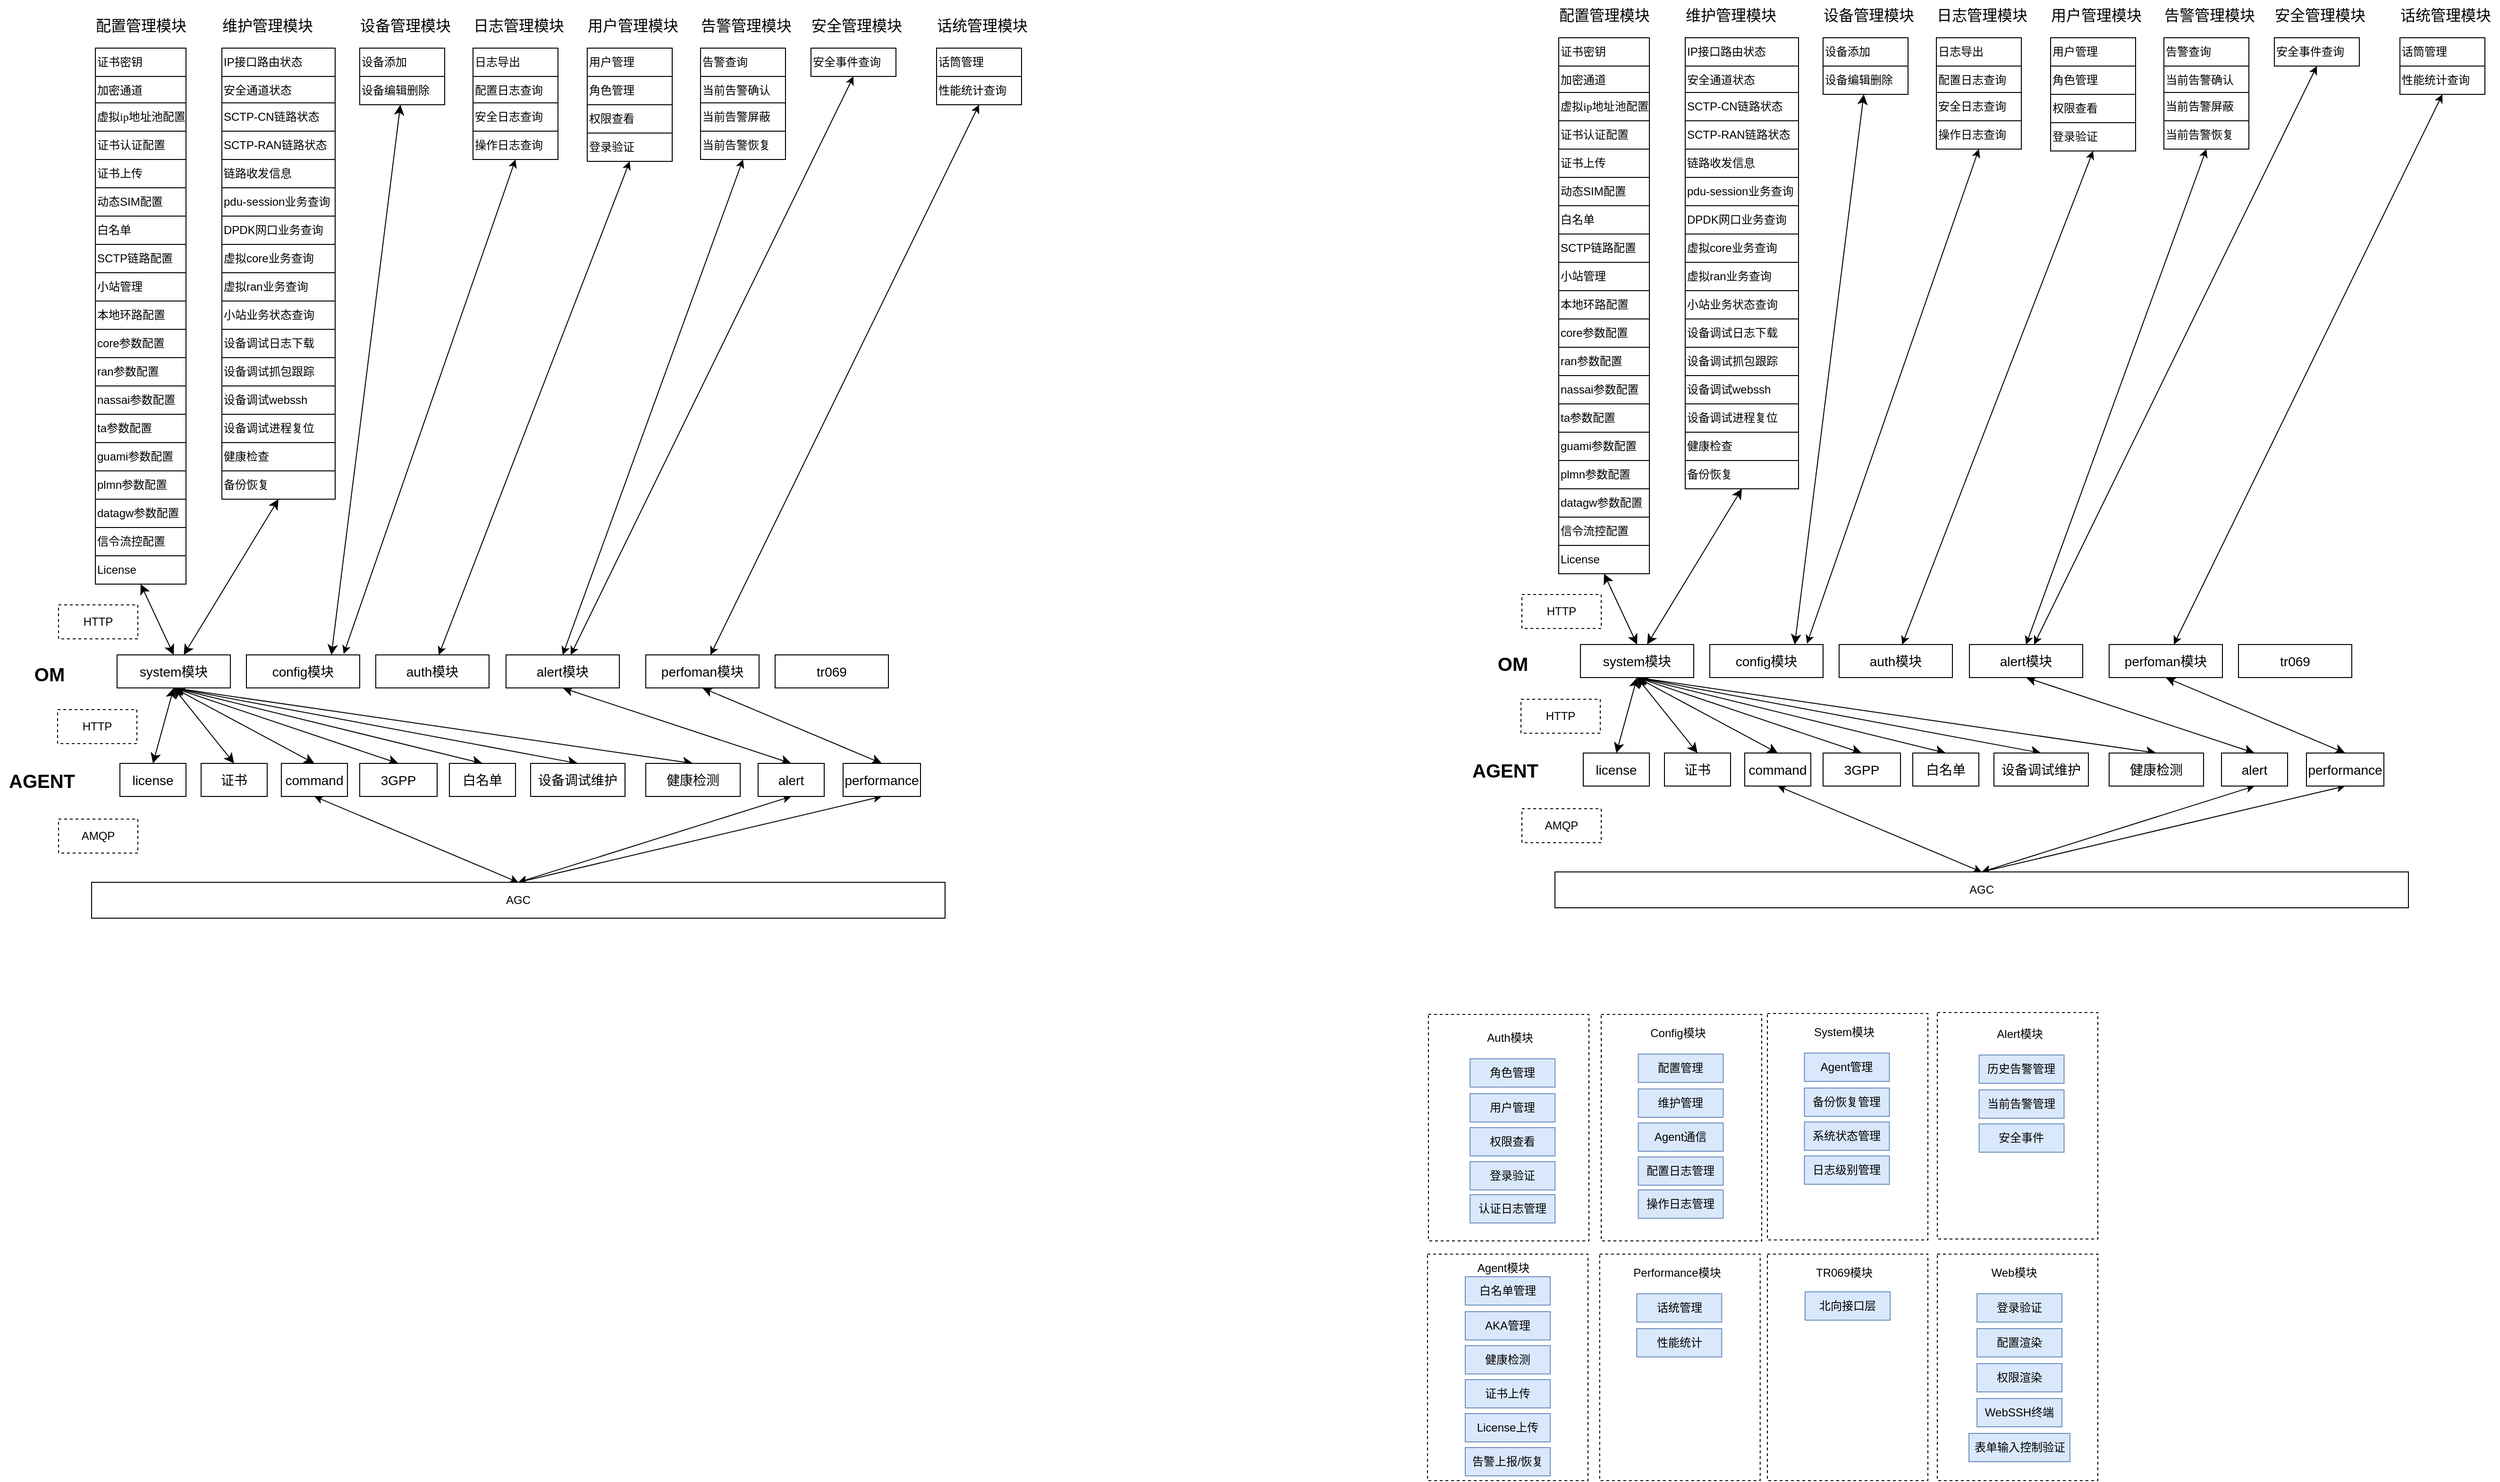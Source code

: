<mxfile version="22.1.17" type="github">
  <diagram name="第 1 页" id="DEjIbC8M0QPoEUeSra0J">
    <mxGraphModel dx="1386" dy="-15" grid="0" gridSize="10" guides="1" tooltips="1" connect="1" arrows="1" fold="1" page="0" pageScale="1" pageWidth="827" pageHeight="1169" math="0" shadow="0">
      <root>
        <mxCell id="0" />
        <mxCell id="1" parent="0" />
        <mxCell id="rQOuPGtzIIbg4ZmECWrg-153" value="配置管理模块" style="text;html=1;align=center;verticalAlign=middle;resizable=0;points=[];autosize=1;strokeColor=none;fillColor=none;fontSize=16;" parent="1" vertex="1">
          <mxGeometry x="159" y="968" width="114" height="31" as="geometry" />
        </mxCell>
        <mxCell id="rQOuPGtzIIbg4ZmECWrg-155" value="证书密钥" style="whiteSpace=wrap;html=1;fontSize=12;align=left;spacing=2;spacingTop=0;" parent="1" vertex="1">
          <mxGeometry x="168" y="1008" width="96" height="30" as="geometry" />
        </mxCell>
        <mxCell id="rQOuPGtzIIbg4ZmECWrg-156" value="加密通道" style="whiteSpace=wrap;html=1;fontSize=12;align=left;spacing=2;spacingTop=0;" parent="1" vertex="1">
          <mxGeometry x="168" y="1038" width="96" height="30" as="geometry" />
        </mxCell>
        <mxCell id="rQOuPGtzIIbg4ZmECWrg-157" value="虚拟&lt;span style=&quot;font-size: 12px; font-family: &amp;quot;Times New Roman&amp;quot;, serif;&quot; lang=&quot;EN-US&quot;&gt;ip&lt;/span&gt;&lt;span style=&quot;font-size: 12px; font-family: 宋体;&quot;&gt;地址池配置&lt;/span&gt;" style="whiteSpace=wrap;html=1;fontSize=12;align=left;spacing=2;spacingTop=0;" parent="1" vertex="1">
          <mxGeometry x="168" y="1066" width="96" height="30" as="geometry" />
        </mxCell>
        <mxCell id="rQOuPGtzIIbg4ZmECWrg-159" value="证书认证配置" style="whiteSpace=wrap;html=1;fontSize=12;align=left;spacing=2;spacingTop=0;" parent="1" vertex="1">
          <mxGeometry x="168" y="1096" width="96" height="30" as="geometry" />
        </mxCell>
        <mxCell id="rQOuPGtzIIbg4ZmECWrg-160" value="白名单" style="whiteSpace=wrap;html=1;fontSize=12;align=left;spacing=2;spacingTop=0;" parent="1" vertex="1">
          <mxGeometry x="168" y="1186" width="96" height="30" as="geometry" />
        </mxCell>
        <mxCell id="rQOuPGtzIIbg4ZmECWrg-161" value="小站管理" style="whiteSpace=wrap;html=1;fontSize=12;align=left;spacing=2;spacingTop=0;" parent="1" vertex="1">
          <mxGeometry x="168" y="1246" width="96" height="30" as="geometry" />
        </mxCell>
        <mxCell id="rQOuPGtzIIbg4ZmECWrg-162" value="SCTP链路配置" style="whiteSpace=wrap;html=1;fontSize=12;align=left;spacing=2;spacingTop=0;" parent="1" vertex="1">
          <mxGeometry x="168" y="1216" width="96" height="30" as="geometry" />
        </mxCell>
        <mxCell id="rQOuPGtzIIbg4ZmECWrg-163" value="本地环路配置" style="whiteSpace=wrap;html=1;fontSize=12;align=left;spacing=2;spacingTop=0;" parent="1" vertex="1">
          <mxGeometry x="168" y="1276" width="96" height="30" as="geometry" />
        </mxCell>
        <mxCell id="rQOuPGtzIIbg4ZmECWrg-164" value="动态SIM配置" style="whiteSpace=wrap;html=1;fontSize=12;align=left;spacing=2;spacingTop=0;" parent="1" vertex="1">
          <mxGeometry x="168" y="1156" width="96" height="30" as="geometry" />
        </mxCell>
        <mxCell id="rQOuPGtzIIbg4ZmECWrg-272" style="edgeStyle=none;curved=1;rounded=0;orthogonalLoop=1;jettySize=auto;html=1;exitX=0.5;exitY=1;exitDx=0;exitDy=0;entryX=0.5;entryY=0;entryDx=0;entryDy=0;fontSize=12;startSize=8;endSize=8;startArrow=classic;startFill=1;" parent="1" source="rQOuPGtzIIbg4ZmECWrg-166" target="rQOuPGtzIIbg4ZmECWrg-244" edge="1">
          <mxGeometry relative="1" as="geometry" />
        </mxCell>
        <mxCell id="rQOuPGtzIIbg4ZmECWrg-166" value="License" style="whiteSpace=wrap;html=1;fontSize=12;align=left;spacing=2;spacingTop=0;" parent="1" vertex="1">
          <mxGeometry x="168" y="1546" width="96" height="30" as="geometry" />
        </mxCell>
        <mxCell id="rQOuPGtzIIbg4ZmECWrg-169" value="ran参数配置" style="whiteSpace=wrap;html=1;fontSize=12;align=left;spacing=2;spacingTop=0;" parent="1" vertex="1">
          <mxGeometry x="168" y="1336" width="96" height="30" as="geometry" />
        </mxCell>
        <mxCell id="rQOuPGtzIIbg4ZmECWrg-170" value="ta参数配置" style="whiteSpace=wrap;html=1;fontSize=12;align=left;spacing=2;spacingTop=0;" parent="1" vertex="1">
          <mxGeometry x="168" y="1396" width="96" height="30" as="geometry" />
        </mxCell>
        <mxCell id="rQOuPGtzIIbg4ZmECWrg-171" value="nassai参数配置" style="whiteSpace=wrap;html=1;fontSize=12;align=left;spacing=2;spacingTop=0;" parent="1" vertex="1">
          <mxGeometry x="168" y="1366" width="96" height="30" as="geometry" />
        </mxCell>
        <mxCell id="rQOuPGtzIIbg4ZmECWrg-172" value="guami参数配置" style="whiteSpace=wrap;html=1;fontSize=12;align=left;spacing=2;spacingTop=0;" parent="1" vertex="1">
          <mxGeometry x="168" y="1426" width="96" height="30" as="geometry" />
        </mxCell>
        <mxCell id="rQOuPGtzIIbg4ZmECWrg-173" value="core参数配置" style="whiteSpace=wrap;html=1;fontSize=12;align=left;spacing=2;spacingTop=0;" parent="1" vertex="1">
          <mxGeometry x="168" y="1306" width="96" height="30" as="geometry" />
        </mxCell>
        <mxCell id="rQOuPGtzIIbg4ZmECWrg-174" value="datagw参数配置" style="whiteSpace=wrap;html=1;fontSize=12;align=left;spacing=2;spacingTop=0;" parent="1" vertex="1">
          <mxGeometry x="168" y="1486" width="96" height="30" as="geometry" />
        </mxCell>
        <mxCell id="rQOuPGtzIIbg4ZmECWrg-176" value="信令流控配置" style="whiteSpace=wrap;html=1;fontSize=12;align=left;spacing=2;spacingTop=0;" parent="1" vertex="1">
          <mxGeometry x="168" y="1516" width="96" height="30" as="geometry" />
        </mxCell>
        <mxCell id="rQOuPGtzIIbg4ZmECWrg-178" value="plmn参数配置" style="whiteSpace=wrap;html=1;fontSize=12;align=left;spacing=2;spacingTop=0;" parent="1" vertex="1">
          <mxGeometry x="168" y="1456" width="96" height="30" as="geometry" />
        </mxCell>
        <mxCell id="rQOuPGtzIIbg4ZmECWrg-179" value="证书上传" style="whiteSpace=wrap;html=1;fontSize=12;align=left;spacing=2;spacingTop=0;" parent="1" vertex="1">
          <mxGeometry x="168" y="1126" width="96" height="30" as="geometry" />
        </mxCell>
        <mxCell id="rQOuPGtzIIbg4ZmECWrg-181" value="维护管理模块" style="text;html=1;align=center;verticalAlign=middle;resizable=0;points=[];autosize=1;strokeColor=none;fillColor=none;fontSize=16;" parent="1" vertex="1">
          <mxGeometry x="293" y="968" width="114" height="31" as="geometry" />
        </mxCell>
        <mxCell id="rQOuPGtzIIbg4ZmECWrg-182" value="IP接口路由状态" style="whiteSpace=wrap;html=1;fontSize=12;align=left;spacing=2;spacingTop=0;" parent="1" vertex="1">
          <mxGeometry x="302" y="1008" width="120" height="30" as="geometry" />
        </mxCell>
        <mxCell id="rQOuPGtzIIbg4ZmECWrg-183" value="安全通道状态" style="whiteSpace=wrap;html=1;fontSize=12;align=left;spacing=2;spacingTop=0;" parent="1" vertex="1">
          <mxGeometry x="302" y="1038" width="120" height="30" as="geometry" />
        </mxCell>
        <mxCell id="rQOuPGtzIIbg4ZmECWrg-184" value="SCTP-CN链路状态" style="whiteSpace=wrap;html=1;fontSize=12;align=left;spacing=2;spacingTop=0;" parent="1" vertex="1">
          <mxGeometry x="302" y="1066" width="120" height="30" as="geometry" />
        </mxCell>
        <mxCell id="rQOuPGtzIIbg4ZmECWrg-185" value="SCTP-RAN链路状态" style="whiteSpace=wrap;html=1;fontSize=12;align=left;spacing=2;spacingTop=0;" parent="1" vertex="1">
          <mxGeometry x="302" y="1096" width="120" height="30" as="geometry" />
        </mxCell>
        <mxCell id="rQOuPGtzIIbg4ZmECWrg-186" value="DPDK网口业务查询" style="whiteSpace=wrap;html=1;fontSize=12;align=left;spacing=2;spacingTop=0;" parent="1" vertex="1">
          <mxGeometry x="302" y="1186" width="120" height="30" as="geometry" />
        </mxCell>
        <mxCell id="rQOuPGtzIIbg4ZmECWrg-187" value="虚拟ran业务查询" style="whiteSpace=wrap;html=1;fontSize=12;align=left;spacing=2;spacingTop=0;" parent="1" vertex="1">
          <mxGeometry x="302" y="1246" width="120" height="30" as="geometry" />
        </mxCell>
        <mxCell id="rQOuPGtzIIbg4ZmECWrg-188" value="虚拟core业务查询" style="whiteSpace=wrap;html=1;fontSize=12;align=left;spacing=2;spacingTop=0;" parent="1" vertex="1">
          <mxGeometry x="302" y="1216" width="120" height="30" as="geometry" />
        </mxCell>
        <mxCell id="rQOuPGtzIIbg4ZmECWrg-189" value="小站业务状态查询" style="whiteSpace=wrap;html=1;fontSize=12;align=left;spacing=2;spacingTop=0;" parent="1" vertex="1">
          <mxGeometry x="302" y="1276" width="120" height="30" as="geometry" />
        </mxCell>
        <mxCell id="rQOuPGtzIIbg4ZmECWrg-190" value="pdu-session业务查询" style="whiteSpace=wrap;html=1;fontSize=12;align=left;spacing=2;spacingTop=0;" parent="1" vertex="1">
          <mxGeometry x="302" y="1156" width="120" height="30" as="geometry" />
        </mxCell>
        <mxCell id="rQOuPGtzIIbg4ZmECWrg-192" value="设备调试抓包跟踪" style="whiteSpace=wrap;html=1;fontSize=12;align=left;spacing=2;spacingTop=0;" parent="1" vertex="1">
          <mxGeometry x="302" y="1336" width="120" height="30" as="geometry" />
        </mxCell>
        <mxCell id="rQOuPGtzIIbg4ZmECWrg-193" value="设备调试进程复位" style="whiteSpace=wrap;html=1;fontSize=12;align=left;spacing=2;spacingTop=0;" parent="1" vertex="1">
          <mxGeometry x="302" y="1396" width="120" height="30" as="geometry" />
        </mxCell>
        <mxCell id="rQOuPGtzIIbg4ZmECWrg-194" value="设备调试webssh" style="whiteSpace=wrap;html=1;fontSize=12;align=left;spacing=2;spacingTop=0;" parent="1" vertex="1">
          <mxGeometry x="302" y="1366" width="120" height="30" as="geometry" />
        </mxCell>
        <mxCell id="rQOuPGtzIIbg4ZmECWrg-195" value="健康检查" style="whiteSpace=wrap;html=1;fontSize=12;align=left;spacing=2;spacingTop=0;" parent="1" vertex="1">
          <mxGeometry x="302" y="1426" width="120" height="30" as="geometry" />
        </mxCell>
        <mxCell id="rQOuPGtzIIbg4ZmECWrg-196" value="设备调试日志下载" style="whiteSpace=wrap;html=1;fontSize=12;align=left;spacing=2;spacingTop=0;" parent="1" vertex="1">
          <mxGeometry x="302" y="1306" width="120" height="30" as="geometry" />
        </mxCell>
        <mxCell id="rQOuPGtzIIbg4ZmECWrg-276" style="edgeStyle=none;curved=1;rounded=0;orthogonalLoop=1;jettySize=auto;html=1;exitX=0.5;exitY=1;exitDx=0;exitDy=0;fontSize=12;startSize=8;endSize=8;startArrow=classic;startFill=1;" parent="1" source="rQOuPGtzIIbg4ZmECWrg-199" target="rQOuPGtzIIbg4ZmECWrg-244" edge="1">
          <mxGeometry relative="1" as="geometry" />
        </mxCell>
        <mxCell id="rQOuPGtzIIbg4ZmECWrg-199" value="备份恢复" style="whiteSpace=wrap;html=1;fontSize=12;align=left;spacing=2;spacingTop=0;" parent="1" vertex="1">
          <mxGeometry x="302" y="1456" width="120" height="30" as="geometry" />
        </mxCell>
        <mxCell id="rQOuPGtzIIbg4ZmECWrg-200" value="链路收发信息" style="whiteSpace=wrap;html=1;fontSize=12;align=left;spacing=2;spacingTop=0;" parent="1" vertex="1">
          <mxGeometry x="302" y="1126" width="120" height="30" as="geometry" />
        </mxCell>
        <mxCell id="rQOuPGtzIIbg4ZmECWrg-202" value="告警管理模块" style="text;html=1;align=center;verticalAlign=middle;resizable=0;points=[];autosize=1;strokeColor=none;fillColor=none;fontSize=16;" parent="1" vertex="1">
          <mxGeometry x="800" y="968" width="114" height="31" as="geometry" />
        </mxCell>
        <mxCell id="rQOuPGtzIIbg4ZmECWrg-203" value="告警查询" style="whiteSpace=wrap;html=1;fontSize=12;align=left;spacing=2;spacingTop=0;" parent="1" vertex="1">
          <mxGeometry x="809" y="1008" width="90" height="30" as="geometry" />
        </mxCell>
        <mxCell id="rQOuPGtzIIbg4ZmECWrg-204" value="当前告警确认" style="whiteSpace=wrap;html=1;fontSize=12;align=left;spacing=2;spacingTop=0;" parent="1" vertex="1">
          <mxGeometry x="809" y="1038" width="90" height="30" as="geometry" />
        </mxCell>
        <mxCell id="rQOuPGtzIIbg4ZmECWrg-205" value="当前告警屏蔽" style="whiteSpace=wrap;html=1;fontSize=12;align=left;spacing=2;spacingTop=0;" parent="1" vertex="1">
          <mxGeometry x="809" y="1066" width="90" height="30" as="geometry" />
        </mxCell>
        <mxCell id="MGpcBs6N29of94yibkw6-12" style="rounded=0;orthogonalLoop=1;jettySize=auto;html=1;exitX=0.5;exitY=1;exitDx=0;exitDy=0;entryX=0.5;entryY=0;entryDx=0;entryDy=0;startArrow=classic;startFill=1;" parent="1" source="rQOuPGtzIIbg4ZmECWrg-219" target="rQOuPGtzIIbg4ZmECWrg-246" edge="1">
          <mxGeometry relative="1" as="geometry" />
        </mxCell>
        <mxCell id="rQOuPGtzIIbg4ZmECWrg-219" value="当前告警恢复" style="whiteSpace=wrap;html=1;fontSize=12;align=left;spacing=2;spacingTop=0;" parent="1" vertex="1">
          <mxGeometry x="809" y="1096" width="90" height="30" as="geometry" />
        </mxCell>
        <mxCell id="rQOuPGtzIIbg4ZmECWrg-220" value="日志管理模块" style="text;html=1;align=center;verticalAlign=middle;resizable=0;points=[];autosize=1;strokeColor=none;fillColor=none;fontSize=16;" parent="1" vertex="1">
          <mxGeometry x="559" y="968" width="114" height="31" as="geometry" />
        </mxCell>
        <mxCell id="rQOuPGtzIIbg4ZmECWrg-221" value="日志导出" style="whiteSpace=wrap;html=1;fontSize=12;align=left;spacing=2;spacingTop=0;" parent="1" vertex="1">
          <mxGeometry x="568" y="1008" width="90" height="30" as="geometry" />
        </mxCell>
        <mxCell id="rQOuPGtzIIbg4ZmECWrg-222" value="配置日志查询" style="whiteSpace=wrap;html=1;fontSize=12;align=left;spacing=2;spacingTop=0;" parent="1" vertex="1">
          <mxGeometry x="568" y="1038" width="90" height="30" as="geometry" />
        </mxCell>
        <mxCell id="rQOuPGtzIIbg4ZmECWrg-223" value="安全日志查询" style="whiteSpace=wrap;html=1;fontSize=12;align=left;spacing=2;spacingTop=0;" parent="1" vertex="1">
          <mxGeometry x="568" y="1066" width="90" height="30" as="geometry" />
        </mxCell>
        <mxCell id="rQOuPGtzIIbg4ZmECWrg-224" value="操作日志查询" style="whiteSpace=wrap;html=1;fontSize=12;align=left;spacing=2;spacingTop=0;" parent="1" vertex="1">
          <mxGeometry x="568" y="1096" width="90" height="30" as="geometry" />
        </mxCell>
        <mxCell id="rQOuPGtzIIbg4ZmECWrg-225" value="话统管理模块" style="text;html=1;align=center;verticalAlign=middle;resizable=0;points=[];autosize=1;strokeColor=none;fillColor=none;fontSize=16;" parent="1" vertex="1">
          <mxGeometry x="1050" y="968" width="114" height="31" as="geometry" />
        </mxCell>
        <mxCell id="rQOuPGtzIIbg4ZmECWrg-226" value="话筒管理" style="whiteSpace=wrap;html=1;fontSize=12;align=left;spacing=2;spacingTop=0;" parent="1" vertex="1">
          <mxGeometry x="1059" y="1008" width="90" height="30" as="geometry" />
        </mxCell>
        <mxCell id="MGpcBs6N29of94yibkw6-14" style="rounded=0;orthogonalLoop=1;jettySize=auto;html=1;exitX=0.5;exitY=1;exitDx=0;exitDy=0;startArrow=classic;startFill=1;" parent="1" source="rQOuPGtzIIbg4ZmECWrg-227" target="rQOuPGtzIIbg4ZmECWrg-242" edge="1">
          <mxGeometry relative="1" as="geometry" />
        </mxCell>
        <mxCell id="rQOuPGtzIIbg4ZmECWrg-227" value="性能统计查询" style="whiteSpace=wrap;html=1;fontSize=12;align=left;spacing=2;spacingTop=0;" parent="1" vertex="1">
          <mxGeometry x="1059" y="1038" width="90" height="30" as="geometry" />
        </mxCell>
        <mxCell id="rQOuPGtzIIbg4ZmECWrg-230" value="设备管理模块" style="text;html=1;align=center;verticalAlign=middle;resizable=0;points=[];autosize=1;strokeColor=none;fillColor=none;fontSize=16;" parent="1" vertex="1">
          <mxGeometry x="439" y="968" width="114" height="31" as="geometry" />
        </mxCell>
        <mxCell id="rQOuPGtzIIbg4ZmECWrg-231" value="设备添加" style="whiteSpace=wrap;html=1;fontSize=12;align=left;spacing=2;spacingTop=0;" parent="1" vertex="1">
          <mxGeometry x="448" y="1008" width="90" height="30" as="geometry" />
        </mxCell>
        <mxCell id="rQOuPGtzIIbg4ZmECWrg-280" style="edgeStyle=none;curved=1;rounded=0;orthogonalLoop=1;jettySize=auto;html=1;entryX=0.75;entryY=0;entryDx=0;entryDy=0;fontSize=12;startSize=8;endSize=8;startArrow=classic;startFill=1;" parent="1" source="rQOuPGtzIIbg4ZmECWrg-232" target="rQOuPGtzIIbg4ZmECWrg-240" edge="1">
          <mxGeometry relative="1" as="geometry" />
        </mxCell>
        <mxCell id="rQOuPGtzIIbg4ZmECWrg-232" value="设备编辑删除" style="whiteSpace=wrap;html=1;fontSize=12;align=left;spacing=2;spacingTop=0;" parent="1" vertex="1">
          <mxGeometry x="448" y="1038" width="90" height="30" as="geometry" />
        </mxCell>
        <mxCell id="rQOuPGtzIIbg4ZmECWrg-233" value="安全管理模块" style="text;html=1;align=center;verticalAlign=middle;resizable=0;points=[];autosize=1;strokeColor=none;fillColor=none;fontSize=16;" parent="1" vertex="1">
          <mxGeometry x="917" y="968" width="114" height="31" as="geometry" />
        </mxCell>
        <mxCell id="MGpcBs6N29of94yibkw6-13" style="rounded=0;orthogonalLoop=1;jettySize=auto;html=1;exitX=0.5;exitY=1;exitDx=0;exitDy=0;startArrow=classic;startFill=1;" parent="1" source="rQOuPGtzIIbg4ZmECWrg-234" target="rQOuPGtzIIbg4ZmECWrg-246" edge="1">
          <mxGeometry relative="1" as="geometry" />
        </mxCell>
        <mxCell id="rQOuPGtzIIbg4ZmECWrg-234" value="安全事件查询" style="whiteSpace=wrap;html=1;fontSize=12;align=left;spacing=2;spacingTop=0;" parent="1" vertex="1">
          <mxGeometry x="926" y="1008" width="90" height="30" as="geometry" />
        </mxCell>
        <mxCell id="rQOuPGtzIIbg4ZmECWrg-239" value="auth模块" style="whiteSpace=wrap;html=1;fontSize=14;align=center;spacing=2;spacingTop=0;" parent="1" vertex="1">
          <mxGeometry x="465" y="1651" width="120" height="35" as="geometry" />
        </mxCell>
        <mxCell id="rQOuPGtzIIbg4ZmECWrg-240" value="config模块" style="whiteSpace=wrap;html=1;fontSize=14;align=center;spacing=2;spacingTop=0;" parent="1" vertex="1">
          <mxGeometry x="328" y="1651" width="120" height="35" as="geometry" />
        </mxCell>
        <mxCell id="rQOuPGtzIIbg4ZmECWrg-270" style="edgeStyle=none;curved=1;rounded=0;orthogonalLoop=1;jettySize=auto;html=1;exitX=0.5;exitY=1;exitDx=0;exitDy=0;entryX=0.5;entryY=0;entryDx=0;entryDy=0;fontSize=12;startSize=8;endSize=8;startArrow=classic;startFill=1;" parent="1" source="rQOuPGtzIIbg4ZmECWrg-242" target="rQOuPGtzIIbg4ZmECWrg-255" edge="1">
          <mxGeometry relative="1" as="geometry" />
        </mxCell>
        <mxCell id="rQOuPGtzIIbg4ZmECWrg-242" value="perfoman模块" style="whiteSpace=wrap;html=1;fontSize=14;align=center;spacing=2;spacingTop=0;" parent="1" vertex="1">
          <mxGeometry x="751" y="1651" width="120" height="35" as="geometry" />
        </mxCell>
        <mxCell id="rQOuPGtzIIbg4ZmECWrg-264" style="edgeStyle=none;curved=1;rounded=0;orthogonalLoop=1;jettySize=auto;html=1;exitX=0.5;exitY=1;exitDx=0;exitDy=0;entryX=0.5;entryY=0;entryDx=0;entryDy=0;fontSize=12;startSize=8;endSize=8;startArrow=classic;startFill=1;" parent="1" source="rQOuPGtzIIbg4ZmECWrg-244" target="rQOuPGtzIIbg4ZmECWrg-251" edge="1">
          <mxGeometry relative="1" as="geometry" />
        </mxCell>
        <mxCell id="rQOuPGtzIIbg4ZmECWrg-265" style="edgeStyle=none;curved=1;rounded=0;orthogonalLoop=1;jettySize=auto;html=1;exitX=0.5;exitY=1;exitDx=0;exitDy=0;entryX=0.5;entryY=0;entryDx=0;entryDy=0;fontSize=12;startSize=8;endSize=8;startArrow=classic;startFill=1;" parent="1" source="rQOuPGtzIIbg4ZmECWrg-244" target="rQOuPGtzIIbg4ZmECWrg-252" edge="1">
          <mxGeometry relative="1" as="geometry" />
        </mxCell>
        <mxCell id="rQOuPGtzIIbg4ZmECWrg-266" style="edgeStyle=none;curved=1;rounded=0;orthogonalLoop=1;jettySize=auto;html=1;exitX=0.5;exitY=1;exitDx=0;exitDy=0;entryX=0.5;entryY=0;entryDx=0;entryDy=0;fontSize=12;startSize=8;endSize=8;startArrow=classic;startFill=1;" parent="1" source="rQOuPGtzIIbg4ZmECWrg-244" target="rQOuPGtzIIbg4ZmECWrg-253" edge="1">
          <mxGeometry relative="1" as="geometry" />
        </mxCell>
        <mxCell id="rQOuPGtzIIbg4ZmECWrg-267" style="edgeStyle=none;curved=1;rounded=0;orthogonalLoop=1;jettySize=auto;html=1;exitX=0.5;exitY=1;exitDx=0;exitDy=0;entryX=0.5;entryY=0;entryDx=0;entryDy=0;fontSize=12;startSize=8;endSize=8;startArrow=classic;startFill=1;" parent="1" source="rQOuPGtzIIbg4ZmECWrg-244" target="rQOuPGtzIIbg4ZmECWrg-258" edge="1">
          <mxGeometry relative="1" as="geometry" />
        </mxCell>
        <mxCell id="rQOuPGtzIIbg4ZmECWrg-268" style="edgeStyle=none;curved=1;rounded=0;orthogonalLoop=1;jettySize=auto;html=1;exitX=0.5;exitY=1;exitDx=0;exitDy=0;entryX=0.5;entryY=0;entryDx=0;entryDy=0;fontSize=12;startSize=8;endSize=8;startArrow=classic;startFill=1;" parent="1" source="rQOuPGtzIIbg4ZmECWrg-244" target="rQOuPGtzIIbg4ZmECWrg-257" edge="1">
          <mxGeometry relative="1" as="geometry" />
        </mxCell>
        <mxCell id="rQOuPGtzIIbg4ZmECWrg-269" style="edgeStyle=none;curved=1;rounded=0;orthogonalLoop=1;jettySize=auto;html=1;exitX=0.5;exitY=1;exitDx=0;exitDy=0;entryX=0.5;entryY=0;entryDx=0;entryDy=0;fontSize=12;startSize=8;endSize=8;startArrow=classic;startFill=1;" parent="1" source="rQOuPGtzIIbg4ZmECWrg-244" target="rQOuPGtzIIbg4ZmECWrg-260" edge="1">
          <mxGeometry relative="1" as="geometry" />
        </mxCell>
        <mxCell id="rQOuPGtzIIbg4ZmECWrg-279" style="edgeStyle=none;curved=1;rounded=0;orthogonalLoop=1;jettySize=auto;html=1;exitX=0.5;exitY=1;exitDx=0;exitDy=0;entryX=0.5;entryY=0;entryDx=0;entryDy=0;fontSize=12;startSize=8;endSize=8;startArrow=classic;startFill=1;" parent="1" source="rQOuPGtzIIbg4ZmECWrg-244" target="rQOuPGtzIIbg4ZmECWrg-277" edge="1">
          <mxGeometry relative="1" as="geometry" />
        </mxCell>
        <mxCell id="rQOuPGtzIIbg4ZmECWrg-244" value="system模块" style="whiteSpace=wrap;html=1;fontSize=14;align=center;spacing=2;spacingTop=0;" parent="1" vertex="1">
          <mxGeometry x="191" y="1651" width="120" height="35" as="geometry" />
        </mxCell>
        <mxCell id="rQOuPGtzIIbg4ZmECWrg-271" style="edgeStyle=none;curved=1;rounded=0;orthogonalLoop=1;jettySize=auto;html=1;exitX=0.5;exitY=1;exitDx=0;exitDy=0;entryX=0.5;entryY=0;entryDx=0;entryDy=0;fontSize=12;startSize=8;endSize=8;startArrow=classic;startFill=1;" parent="1" source="rQOuPGtzIIbg4ZmECWrg-246" target="rQOuPGtzIIbg4ZmECWrg-254" edge="1">
          <mxGeometry relative="1" as="geometry" />
        </mxCell>
        <mxCell id="rQOuPGtzIIbg4ZmECWrg-246" value="alert模块" style="whiteSpace=wrap;html=1;fontSize=14;align=center;spacing=2;spacingTop=0;" parent="1" vertex="1">
          <mxGeometry x="603" y="1651" width="120" height="35" as="geometry" />
        </mxCell>
        <mxCell id="rQOuPGtzIIbg4ZmECWrg-247" value="tr069" style="whiteSpace=wrap;html=1;fontSize=14;align=center;spacing=2;spacingTop=0;" parent="1" vertex="1">
          <mxGeometry x="888" y="1651" width="120" height="35" as="geometry" />
        </mxCell>
        <mxCell id="rQOuPGtzIIbg4ZmECWrg-248" value="OM" style="text;html=1;align=center;verticalAlign=middle;resizable=0;points=[];autosize=1;strokeColor=none;fillColor=none;fontSize=20;fontStyle=1" parent="1" vertex="1">
          <mxGeometry x="93" y="1653" width="51" height="36" as="geometry" />
        </mxCell>
        <mxCell id="rQOuPGtzIIbg4ZmECWrg-249" value="AGENT" style="text;html=1;align=center;verticalAlign=middle;resizable=0;points=[];autosize=1;strokeColor=none;fillColor=none;fontSize=20;fontStyle=1" parent="1" vertex="1">
          <mxGeometry x="67" y="1765.5" width="87" height="36" as="geometry" />
        </mxCell>
        <mxCell id="rQOuPGtzIIbg4ZmECWrg-251" value="license" style="whiteSpace=wrap;html=1;fontSize=14;align=center;spacing=2;spacingTop=0;" parent="1" vertex="1">
          <mxGeometry x="194" y="1766" width="70" height="35" as="geometry" />
        </mxCell>
        <mxCell id="rQOuPGtzIIbg4ZmECWrg-252" value="证书" style="whiteSpace=wrap;html=1;fontSize=14;align=center;spacing=2;spacingTop=0;" parent="1" vertex="1">
          <mxGeometry x="280" y="1766" width="70" height="35" as="geometry" />
        </mxCell>
        <mxCell id="MGpcBs6N29of94yibkw6-16" style="rounded=0;orthogonalLoop=1;jettySize=auto;html=1;exitX=0.5;exitY=1;exitDx=0;exitDy=0;entryX=0.5;entryY=0;entryDx=0;entryDy=0;startArrow=classic;startFill=1;" parent="1" source="rQOuPGtzIIbg4ZmECWrg-253" target="MGpcBs6N29of94yibkw6-15" edge="1">
          <mxGeometry relative="1" as="geometry" />
        </mxCell>
        <mxCell id="rQOuPGtzIIbg4ZmECWrg-253" value="command" style="whiteSpace=wrap;html=1;fontSize=14;align=center;spacing=2;spacingTop=0;" parent="1" vertex="1">
          <mxGeometry x="365" y="1766" width="70" height="35" as="geometry" />
        </mxCell>
        <mxCell id="MGpcBs6N29of94yibkw6-17" style="rounded=0;orthogonalLoop=1;jettySize=auto;html=1;exitX=0.5;exitY=1;exitDx=0;exitDy=0;entryX=0.5;entryY=0;entryDx=0;entryDy=0;startArrow=classic;startFill=1;" parent="1" source="rQOuPGtzIIbg4ZmECWrg-254" target="MGpcBs6N29of94yibkw6-15" edge="1">
          <mxGeometry relative="1" as="geometry" />
        </mxCell>
        <mxCell id="rQOuPGtzIIbg4ZmECWrg-254" value="alert" style="whiteSpace=wrap;html=1;fontSize=14;align=center;spacing=2;spacingTop=0;" parent="1" vertex="1">
          <mxGeometry x="870" y="1766" width="70" height="35" as="geometry" />
        </mxCell>
        <mxCell id="MGpcBs6N29of94yibkw6-18" style="rounded=0;orthogonalLoop=1;jettySize=auto;html=1;exitX=0.5;exitY=1;exitDx=0;exitDy=0;entryX=0.5;entryY=0;entryDx=0;entryDy=0;startArrow=classic;startFill=1;" parent="1" source="rQOuPGtzIIbg4ZmECWrg-255" target="MGpcBs6N29of94yibkw6-15" edge="1">
          <mxGeometry relative="1" as="geometry" />
        </mxCell>
        <mxCell id="rQOuPGtzIIbg4ZmECWrg-255" value="performance" style="whiteSpace=wrap;html=1;fontSize=14;align=center;spacing=2;spacingTop=0;" parent="1" vertex="1">
          <mxGeometry x="960" y="1766" width="82" height="35" as="geometry" />
        </mxCell>
        <mxCell id="rQOuPGtzIIbg4ZmECWrg-257" value="白名单" style="whiteSpace=wrap;html=1;fontSize=14;align=center;spacing=2;spacingTop=0;" parent="1" vertex="1">
          <mxGeometry x="543" y="1766" width="70" height="35" as="geometry" />
        </mxCell>
        <mxCell id="rQOuPGtzIIbg4ZmECWrg-258" value="3GPP" style="whiteSpace=wrap;html=1;fontSize=14;align=center;spacing=2;spacingTop=0;" parent="1" vertex="1">
          <mxGeometry x="448" y="1766" width="82" height="35" as="geometry" />
        </mxCell>
        <mxCell id="rQOuPGtzIIbg4ZmECWrg-260" value="设备调试维护" style="whiteSpace=wrap;html=1;fontSize=14;align=center;spacing=2;spacingTop=0;" parent="1" vertex="1">
          <mxGeometry x="629" y="1766" width="100" height="35" as="geometry" />
        </mxCell>
        <mxCell id="rQOuPGtzIIbg4ZmECWrg-277" value="健康检测" style="whiteSpace=wrap;html=1;fontSize=14;align=center;spacing=2;spacingTop=0;" parent="1" vertex="1">
          <mxGeometry x="751" y="1766" width="100" height="35" as="geometry" />
        </mxCell>
        <mxCell id="MGpcBs6N29of94yibkw6-1" value="用户管理模块" style="text;html=1;align=center;verticalAlign=middle;resizable=0;points=[];autosize=1;strokeColor=none;fillColor=none;fontSize=16;" parent="1" vertex="1">
          <mxGeometry x="680" y="968" width="114" height="31" as="geometry" />
        </mxCell>
        <mxCell id="MGpcBs6N29of94yibkw6-2" value="用户管理" style="whiteSpace=wrap;html=1;fontSize=12;align=left;spacing=2;spacingTop=0;" parent="1" vertex="1">
          <mxGeometry x="689" y="1008" width="90" height="30" as="geometry" />
        </mxCell>
        <mxCell id="MGpcBs6N29of94yibkw6-5" value="角色管理" style="whiteSpace=wrap;html=1;fontSize=12;align=left;spacing=2;spacingTop=0;" parent="1" vertex="1">
          <mxGeometry x="689" y="1038" width="90" height="30" as="geometry" />
        </mxCell>
        <mxCell id="MGpcBs6N29of94yibkw6-6" value="权限查看" style="whiteSpace=wrap;html=1;fontSize=12;align=left;spacing=2;spacingTop=0;" parent="1" vertex="1">
          <mxGeometry x="689" y="1068" width="90" height="30" as="geometry" />
        </mxCell>
        <mxCell id="MGpcBs6N29of94yibkw6-10" value="" style="endArrow=classic;html=1;rounded=0;exitX=0.5;exitY=1;exitDx=0;exitDy=0;startArrow=classic;startFill=1;" parent="1" source="rQOuPGtzIIbg4ZmECWrg-224" edge="1">
          <mxGeometry width="50" height="50" relative="1" as="geometry">
            <mxPoint x="579" y="1266" as="sourcePoint" />
            <mxPoint x="431" y="1650" as="targetPoint" />
          </mxGeometry>
        </mxCell>
        <mxCell id="MGpcBs6N29of94yibkw6-15" value="AGC" style="whiteSpace=wrap;html=1;" parent="1" vertex="1">
          <mxGeometry x="164" y="1892" width="904" height="38" as="geometry" />
        </mxCell>
        <mxCell id="MGpcBs6N29of94yibkw6-23" style="rounded=0;orthogonalLoop=1;jettySize=auto;html=1;exitX=0.5;exitY=1;exitDx=0;exitDy=0;startArrow=classic;startFill=1;" parent="1" source="MGpcBs6N29of94yibkw6-22" target="rQOuPGtzIIbg4ZmECWrg-239" edge="1">
          <mxGeometry relative="1" as="geometry" />
        </mxCell>
        <mxCell id="MGpcBs6N29of94yibkw6-22" value="登录验证" style="whiteSpace=wrap;html=1;fontSize=12;align=left;spacing=2;spacingTop=0;" parent="1" vertex="1">
          <mxGeometry x="689" y="1098" width="90" height="30" as="geometry" />
        </mxCell>
        <mxCell id="MGpcBs6N29of94yibkw6-25" value="HTTP" style="whiteSpace=wrap;html=1;dashed=1;" parent="1" vertex="1">
          <mxGeometry x="129" y="1598" width="84" height="36" as="geometry" />
        </mxCell>
        <mxCell id="MGpcBs6N29of94yibkw6-26" value="HTTP" style="whiteSpace=wrap;html=1;dashed=1;" parent="1" vertex="1">
          <mxGeometry x="128" y="1709" width="84" height="36" as="geometry" />
        </mxCell>
        <mxCell id="MGpcBs6N29of94yibkw6-27" value="AMQP" style="whiteSpace=wrap;html=1;dashed=1;" parent="1" vertex="1">
          <mxGeometry x="129" y="1825" width="84" height="36" as="geometry" />
        </mxCell>
        <mxCell id="6QcQfjJBbUapgguKm4HS-2" value="配置管理模块" style="text;html=1;align=center;verticalAlign=middle;resizable=0;points=[];autosize=1;strokeColor=none;fillColor=none;fontSize=16;" vertex="1" parent="1">
          <mxGeometry x="1709" y="957" width="114" height="31" as="geometry" />
        </mxCell>
        <mxCell id="6QcQfjJBbUapgguKm4HS-3" value="证书密钥" style="whiteSpace=wrap;html=1;fontSize=12;align=left;spacing=2;spacingTop=0;" vertex="1" parent="1">
          <mxGeometry x="1718" y="997" width="96" height="30" as="geometry" />
        </mxCell>
        <mxCell id="6QcQfjJBbUapgguKm4HS-4" value="加密通道" style="whiteSpace=wrap;html=1;fontSize=12;align=left;spacing=2;spacingTop=0;" vertex="1" parent="1">
          <mxGeometry x="1718" y="1027" width="96" height="30" as="geometry" />
        </mxCell>
        <mxCell id="6QcQfjJBbUapgguKm4HS-5" value="虚拟&lt;span style=&quot;font-size: 12px; font-family: &amp;quot;Times New Roman&amp;quot;, serif;&quot; lang=&quot;EN-US&quot;&gt;ip&lt;/span&gt;&lt;span style=&quot;font-size: 12px; font-family: 宋体;&quot;&gt;地址池配置&lt;/span&gt;" style="whiteSpace=wrap;html=1;fontSize=12;align=left;spacing=2;spacingTop=0;" vertex="1" parent="1">
          <mxGeometry x="1718" y="1055" width="96" height="30" as="geometry" />
        </mxCell>
        <mxCell id="6QcQfjJBbUapgguKm4HS-6" value="证书认证配置" style="whiteSpace=wrap;html=1;fontSize=12;align=left;spacing=2;spacingTop=0;" vertex="1" parent="1">
          <mxGeometry x="1718" y="1085" width="96" height="30" as="geometry" />
        </mxCell>
        <mxCell id="6QcQfjJBbUapgguKm4HS-7" value="白名单" style="whiteSpace=wrap;html=1;fontSize=12;align=left;spacing=2;spacingTop=0;" vertex="1" parent="1">
          <mxGeometry x="1718" y="1175" width="96" height="30" as="geometry" />
        </mxCell>
        <mxCell id="6QcQfjJBbUapgguKm4HS-8" value="小站管理" style="whiteSpace=wrap;html=1;fontSize=12;align=left;spacing=2;spacingTop=0;" vertex="1" parent="1">
          <mxGeometry x="1718" y="1235" width="96" height="30" as="geometry" />
        </mxCell>
        <mxCell id="6QcQfjJBbUapgguKm4HS-9" value="SCTP链路配置" style="whiteSpace=wrap;html=1;fontSize=12;align=left;spacing=2;spacingTop=0;" vertex="1" parent="1">
          <mxGeometry x="1718" y="1205" width="96" height="30" as="geometry" />
        </mxCell>
        <mxCell id="6QcQfjJBbUapgguKm4HS-10" value="本地环路配置" style="whiteSpace=wrap;html=1;fontSize=12;align=left;spacing=2;spacingTop=0;" vertex="1" parent="1">
          <mxGeometry x="1718" y="1265" width="96" height="30" as="geometry" />
        </mxCell>
        <mxCell id="6QcQfjJBbUapgguKm4HS-11" value="动态SIM配置" style="whiteSpace=wrap;html=1;fontSize=12;align=left;spacing=2;spacingTop=0;" vertex="1" parent="1">
          <mxGeometry x="1718" y="1145" width="96" height="30" as="geometry" />
        </mxCell>
        <mxCell id="6QcQfjJBbUapgguKm4HS-12" style="edgeStyle=none;curved=1;rounded=0;orthogonalLoop=1;jettySize=auto;html=1;exitX=0.5;exitY=1;exitDx=0;exitDy=0;entryX=0.5;entryY=0;entryDx=0;entryDy=0;fontSize=12;startSize=8;endSize=8;startArrow=classic;startFill=1;" edge="1" parent="1" source="6QcQfjJBbUapgguKm4HS-13" target="6QcQfjJBbUapgguKm4HS-74">
          <mxGeometry relative="1" as="geometry" />
        </mxCell>
        <mxCell id="6QcQfjJBbUapgguKm4HS-13" value="License" style="whiteSpace=wrap;html=1;fontSize=12;align=left;spacing=2;spacingTop=0;" vertex="1" parent="1">
          <mxGeometry x="1718" y="1535" width="96" height="30" as="geometry" />
        </mxCell>
        <mxCell id="6QcQfjJBbUapgguKm4HS-14" value="ran参数配置" style="whiteSpace=wrap;html=1;fontSize=12;align=left;spacing=2;spacingTop=0;" vertex="1" parent="1">
          <mxGeometry x="1718" y="1325" width="96" height="30" as="geometry" />
        </mxCell>
        <mxCell id="6QcQfjJBbUapgguKm4HS-15" value="ta参数配置" style="whiteSpace=wrap;html=1;fontSize=12;align=left;spacing=2;spacingTop=0;" vertex="1" parent="1">
          <mxGeometry x="1718" y="1385" width="96" height="30" as="geometry" />
        </mxCell>
        <mxCell id="6QcQfjJBbUapgguKm4HS-16" value="nassai参数配置" style="whiteSpace=wrap;html=1;fontSize=12;align=left;spacing=2;spacingTop=0;" vertex="1" parent="1">
          <mxGeometry x="1718" y="1355" width="96" height="30" as="geometry" />
        </mxCell>
        <mxCell id="6QcQfjJBbUapgguKm4HS-17" value="guami参数配置" style="whiteSpace=wrap;html=1;fontSize=12;align=left;spacing=2;spacingTop=0;" vertex="1" parent="1">
          <mxGeometry x="1718" y="1415" width="96" height="30" as="geometry" />
        </mxCell>
        <mxCell id="6QcQfjJBbUapgguKm4HS-18" value="core参数配置" style="whiteSpace=wrap;html=1;fontSize=12;align=left;spacing=2;spacingTop=0;" vertex="1" parent="1">
          <mxGeometry x="1718" y="1295" width="96" height="30" as="geometry" />
        </mxCell>
        <mxCell id="6QcQfjJBbUapgguKm4HS-19" value="datagw参数配置" style="whiteSpace=wrap;html=1;fontSize=12;align=left;spacing=2;spacingTop=0;" vertex="1" parent="1">
          <mxGeometry x="1718" y="1475" width="96" height="30" as="geometry" />
        </mxCell>
        <mxCell id="6QcQfjJBbUapgguKm4HS-20" value="信令流控配置" style="whiteSpace=wrap;html=1;fontSize=12;align=left;spacing=2;spacingTop=0;" vertex="1" parent="1">
          <mxGeometry x="1718" y="1505" width="96" height="30" as="geometry" />
        </mxCell>
        <mxCell id="6QcQfjJBbUapgguKm4HS-21" value="plmn参数配置" style="whiteSpace=wrap;html=1;fontSize=12;align=left;spacing=2;spacingTop=0;" vertex="1" parent="1">
          <mxGeometry x="1718" y="1445" width="96" height="30" as="geometry" />
        </mxCell>
        <mxCell id="6QcQfjJBbUapgguKm4HS-22" value="证书上传" style="whiteSpace=wrap;html=1;fontSize=12;align=left;spacing=2;spacingTop=0;" vertex="1" parent="1">
          <mxGeometry x="1718" y="1115" width="96" height="30" as="geometry" />
        </mxCell>
        <mxCell id="6QcQfjJBbUapgguKm4HS-23" value="维护管理模块" style="text;html=1;align=center;verticalAlign=middle;resizable=0;points=[];autosize=1;strokeColor=none;fillColor=none;fontSize=16;" vertex="1" parent="1">
          <mxGeometry x="1843" y="957" width="114" height="31" as="geometry" />
        </mxCell>
        <mxCell id="6QcQfjJBbUapgguKm4HS-24" value="IP接口路由状态" style="whiteSpace=wrap;html=1;fontSize=12;align=left;spacing=2;spacingTop=0;" vertex="1" parent="1">
          <mxGeometry x="1852" y="997" width="120" height="30" as="geometry" />
        </mxCell>
        <mxCell id="6QcQfjJBbUapgguKm4HS-25" value="安全通道状态" style="whiteSpace=wrap;html=1;fontSize=12;align=left;spacing=2;spacingTop=0;" vertex="1" parent="1">
          <mxGeometry x="1852" y="1027" width="120" height="30" as="geometry" />
        </mxCell>
        <mxCell id="6QcQfjJBbUapgguKm4HS-26" value="SCTP-CN链路状态" style="whiteSpace=wrap;html=1;fontSize=12;align=left;spacing=2;spacingTop=0;" vertex="1" parent="1">
          <mxGeometry x="1852" y="1055" width="120" height="30" as="geometry" />
        </mxCell>
        <mxCell id="6QcQfjJBbUapgguKm4HS-27" value="SCTP-RAN链路状态" style="whiteSpace=wrap;html=1;fontSize=12;align=left;spacing=2;spacingTop=0;" vertex="1" parent="1">
          <mxGeometry x="1852" y="1085" width="120" height="30" as="geometry" />
        </mxCell>
        <mxCell id="6QcQfjJBbUapgguKm4HS-28" value="DPDK网口业务查询" style="whiteSpace=wrap;html=1;fontSize=12;align=left;spacing=2;spacingTop=0;" vertex="1" parent="1">
          <mxGeometry x="1852" y="1175" width="120" height="30" as="geometry" />
        </mxCell>
        <mxCell id="6QcQfjJBbUapgguKm4HS-29" value="虚拟ran业务查询" style="whiteSpace=wrap;html=1;fontSize=12;align=left;spacing=2;spacingTop=0;" vertex="1" parent="1">
          <mxGeometry x="1852" y="1235" width="120" height="30" as="geometry" />
        </mxCell>
        <mxCell id="6QcQfjJBbUapgguKm4HS-30" value="虚拟core业务查询" style="whiteSpace=wrap;html=1;fontSize=12;align=left;spacing=2;spacingTop=0;" vertex="1" parent="1">
          <mxGeometry x="1852" y="1205" width="120" height="30" as="geometry" />
        </mxCell>
        <mxCell id="6QcQfjJBbUapgguKm4HS-31" value="小站业务状态查询" style="whiteSpace=wrap;html=1;fontSize=12;align=left;spacing=2;spacingTop=0;" vertex="1" parent="1">
          <mxGeometry x="1852" y="1265" width="120" height="30" as="geometry" />
        </mxCell>
        <mxCell id="6QcQfjJBbUapgguKm4HS-32" value="pdu-session业务查询" style="whiteSpace=wrap;html=1;fontSize=12;align=left;spacing=2;spacingTop=0;" vertex="1" parent="1">
          <mxGeometry x="1852" y="1145" width="120" height="30" as="geometry" />
        </mxCell>
        <mxCell id="6QcQfjJBbUapgguKm4HS-33" value="设备调试抓包跟踪" style="whiteSpace=wrap;html=1;fontSize=12;align=left;spacing=2;spacingTop=0;" vertex="1" parent="1">
          <mxGeometry x="1852" y="1325" width="120" height="30" as="geometry" />
        </mxCell>
        <mxCell id="6QcQfjJBbUapgguKm4HS-34" value="设备调试进程复位" style="whiteSpace=wrap;html=1;fontSize=12;align=left;spacing=2;spacingTop=0;" vertex="1" parent="1">
          <mxGeometry x="1852" y="1385" width="120" height="30" as="geometry" />
        </mxCell>
        <mxCell id="6QcQfjJBbUapgguKm4HS-35" value="设备调试webssh" style="whiteSpace=wrap;html=1;fontSize=12;align=left;spacing=2;spacingTop=0;" vertex="1" parent="1">
          <mxGeometry x="1852" y="1355" width="120" height="30" as="geometry" />
        </mxCell>
        <mxCell id="6QcQfjJBbUapgguKm4HS-36" value="健康检查" style="whiteSpace=wrap;html=1;fontSize=12;align=left;spacing=2;spacingTop=0;" vertex="1" parent="1">
          <mxGeometry x="1852" y="1415" width="120" height="30" as="geometry" />
        </mxCell>
        <mxCell id="6QcQfjJBbUapgguKm4HS-37" value="设备调试日志下载" style="whiteSpace=wrap;html=1;fontSize=12;align=left;spacing=2;spacingTop=0;" vertex="1" parent="1">
          <mxGeometry x="1852" y="1295" width="120" height="30" as="geometry" />
        </mxCell>
        <mxCell id="6QcQfjJBbUapgguKm4HS-38" style="edgeStyle=none;curved=1;rounded=0;orthogonalLoop=1;jettySize=auto;html=1;exitX=0.5;exitY=1;exitDx=0;exitDy=0;fontSize=12;startSize=8;endSize=8;startArrow=classic;startFill=1;" edge="1" parent="1" source="6QcQfjJBbUapgguKm4HS-39" target="6QcQfjJBbUapgguKm4HS-74">
          <mxGeometry relative="1" as="geometry" />
        </mxCell>
        <mxCell id="6QcQfjJBbUapgguKm4HS-39" value="备份恢复" style="whiteSpace=wrap;html=1;fontSize=12;align=left;spacing=2;spacingTop=0;" vertex="1" parent="1">
          <mxGeometry x="1852" y="1445" width="120" height="30" as="geometry" />
        </mxCell>
        <mxCell id="6QcQfjJBbUapgguKm4HS-40" value="链路收发信息" style="whiteSpace=wrap;html=1;fontSize=12;align=left;spacing=2;spacingTop=0;" vertex="1" parent="1">
          <mxGeometry x="1852" y="1115" width="120" height="30" as="geometry" />
        </mxCell>
        <mxCell id="6QcQfjJBbUapgguKm4HS-41" value="告警管理模块" style="text;html=1;align=center;verticalAlign=middle;resizable=0;points=[];autosize=1;strokeColor=none;fillColor=none;fontSize=16;" vertex="1" parent="1">
          <mxGeometry x="2350" y="957" width="114" height="31" as="geometry" />
        </mxCell>
        <mxCell id="6QcQfjJBbUapgguKm4HS-42" value="告警查询" style="whiteSpace=wrap;html=1;fontSize=12;align=left;spacing=2;spacingTop=0;" vertex="1" parent="1">
          <mxGeometry x="2359" y="997" width="90" height="30" as="geometry" />
        </mxCell>
        <mxCell id="6QcQfjJBbUapgguKm4HS-43" value="当前告警确认" style="whiteSpace=wrap;html=1;fontSize=12;align=left;spacing=2;spacingTop=0;" vertex="1" parent="1">
          <mxGeometry x="2359" y="1027" width="90" height="30" as="geometry" />
        </mxCell>
        <mxCell id="6QcQfjJBbUapgguKm4HS-44" value="当前告警屏蔽" style="whiteSpace=wrap;html=1;fontSize=12;align=left;spacing=2;spacingTop=0;" vertex="1" parent="1">
          <mxGeometry x="2359" y="1055" width="90" height="30" as="geometry" />
        </mxCell>
        <mxCell id="6QcQfjJBbUapgguKm4HS-45" style="rounded=0;orthogonalLoop=1;jettySize=auto;html=1;exitX=0.5;exitY=1;exitDx=0;exitDy=0;entryX=0.5;entryY=0;entryDx=0;entryDy=0;startArrow=classic;startFill=1;" edge="1" parent="1" source="6QcQfjJBbUapgguKm4HS-46" target="6QcQfjJBbUapgguKm4HS-76">
          <mxGeometry relative="1" as="geometry" />
        </mxCell>
        <mxCell id="6QcQfjJBbUapgguKm4HS-46" value="当前告警恢复" style="whiteSpace=wrap;html=1;fontSize=12;align=left;spacing=2;spacingTop=0;" vertex="1" parent="1">
          <mxGeometry x="2359" y="1085" width="90" height="30" as="geometry" />
        </mxCell>
        <mxCell id="6QcQfjJBbUapgguKm4HS-47" value="日志管理模块" style="text;html=1;align=center;verticalAlign=middle;resizable=0;points=[];autosize=1;strokeColor=none;fillColor=none;fontSize=16;" vertex="1" parent="1">
          <mxGeometry x="2109" y="957" width="114" height="31" as="geometry" />
        </mxCell>
        <mxCell id="6QcQfjJBbUapgguKm4HS-48" value="日志导出" style="whiteSpace=wrap;html=1;fontSize=12;align=left;spacing=2;spacingTop=0;" vertex="1" parent="1">
          <mxGeometry x="2118" y="997" width="90" height="30" as="geometry" />
        </mxCell>
        <mxCell id="6QcQfjJBbUapgguKm4HS-49" value="配置日志查询" style="whiteSpace=wrap;html=1;fontSize=12;align=left;spacing=2;spacingTop=0;" vertex="1" parent="1">
          <mxGeometry x="2118" y="1027" width="90" height="30" as="geometry" />
        </mxCell>
        <mxCell id="6QcQfjJBbUapgguKm4HS-50" value="安全日志查询" style="whiteSpace=wrap;html=1;fontSize=12;align=left;spacing=2;spacingTop=0;" vertex="1" parent="1">
          <mxGeometry x="2118" y="1055" width="90" height="30" as="geometry" />
        </mxCell>
        <mxCell id="6QcQfjJBbUapgguKm4HS-51" value="操作日志查询" style="whiteSpace=wrap;html=1;fontSize=12;align=left;spacing=2;spacingTop=0;" vertex="1" parent="1">
          <mxGeometry x="2118" y="1085" width="90" height="30" as="geometry" />
        </mxCell>
        <mxCell id="6QcQfjJBbUapgguKm4HS-52" value="话统管理模块" style="text;html=1;align=center;verticalAlign=middle;resizable=0;points=[];autosize=1;strokeColor=none;fillColor=none;fontSize=16;" vertex="1" parent="1">
          <mxGeometry x="2600" y="957" width="114" height="31" as="geometry" />
        </mxCell>
        <mxCell id="6QcQfjJBbUapgguKm4HS-53" value="话筒管理" style="whiteSpace=wrap;html=1;fontSize=12;align=left;spacing=2;spacingTop=0;" vertex="1" parent="1">
          <mxGeometry x="2609" y="997" width="90" height="30" as="geometry" />
        </mxCell>
        <mxCell id="6QcQfjJBbUapgguKm4HS-54" style="rounded=0;orthogonalLoop=1;jettySize=auto;html=1;exitX=0.5;exitY=1;exitDx=0;exitDy=0;startArrow=classic;startFill=1;" edge="1" parent="1" source="6QcQfjJBbUapgguKm4HS-55" target="6QcQfjJBbUapgguKm4HS-66">
          <mxGeometry relative="1" as="geometry" />
        </mxCell>
        <mxCell id="6QcQfjJBbUapgguKm4HS-55" value="性能统计查询" style="whiteSpace=wrap;html=1;fontSize=12;align=left;spacing=2;spacingTop=0;" vertex="1" parent="1">
          <mxGeometry x="2609" y="1027" width="90" height="30" as="geometry" />
        </mxCell>
        <mxCell id="6QcQfjJBbUapgguKm4HS-56" value="设备管理模块" style="text;html=1;align=center;verticalAlign=middle;resizable=0;points=[];autosize=1;strokeColor=none;fillColor=none;fontSize=16;" vertex="1" parent="1">
          <mxGeometry x="1989" y="957" width="114" height="31" as="geometry" />
        </mxCell>
        <mxCell id="6QcQfjJBbUapgguKm4HS-57" value="设备添加" style="whiteSpace=wrap;html=1;fontSize=12;align=left;spacing=2;spacingTop=0;" vertex="1" parent="1">
          <mxGeometry x="1998" y="997" width="90" height="30" as="geometry" />
        </mxCell>
        <mxCell id="6QcQfjJBbUapgguKm4HS-58" style="edgeStyle=none;curved=1;rounded=0;orthogonalLoop=1;jettySize=auto;html=1;entryX=0.75;entryY=0;entryDx=0;entryDy=0;fontSize=12;startSize=8;endSize=8;startArrow=classic;startFill=1;" edge="1" parent="1" source="6QcQfjJBbUapgguKm4HS-59" target="6QcQfjJBbUapgguKm4HS-64">
          <mxGeometry relative="1" as="geometry" />
        </mxCell>
        <mxCell id="6QcQfjJBbUapgguKm4HS-59" value="设备编辑删除" style="whiteSpace=wrap;html=1;fontSize=12;align=left;spacing=2;spacingTop=0;" vertex="1" parent="1">
          <mxGeometry x="1998" y="1027" width="90" height="30" as="geometry" />
        </mxCell>
        <mxCell id="6QcQfjJBbUapgguKm4HS-60" value="安全管理模块" style="text;html=1;align=center;verticalAlign=middle;resizable=0;points=[];autosize=1;strokeColor=none;fillColor=none;fontSize=16;" vertex="1" parent="1">
          <mxGeometry x="2467" y="957" width="114" height="31" as="geometry" />
        </mxCell>
        <mxCell id="6QcQfjJBbUapgguKm4HS-61" style="rounded=0;orthogonalLoop=1;jettySize=auto;html=1;exitX=0.5;exitY=1;exitDx=0;exitDy=0;startArrow=classic;startFill=1;" edge="1" parent="1" source="6QcQfjJBbUapgguKm4HS-62" target="6QcQfjJBbUapgguKm4HS-76">
          <mxGeometry relative="1" as="geometry" />
        </mxCell>
        <mxCell id="6QcQfjJBbUapgguKm4HS-62" value="安全事件查询" style="whiteSpace=wrap;html=1;fontSize=12;align=left;spacing=2;spacingTop=0;" vertex="1" parent="1">
          <mxGeometry x="2476" y="997" width="90" height="30" as="geometry" />
        </mxCell>
        <mxCell id="6QcQfjJBbUapgguKm4HS-63" value="auth模块" style="whiteSpace=wrap;html=1;fontSize=14;align=center;spacing=2;spacingTop=0;" vertex="1" parent="1">
          <mxGeometry x="2015" y="1640" width="120" height="35" as="geometry" />
        </mxCell>
        <mxCell id="6QcQfjJBbUapgguKm4HS-64" value="config模块" style="whiteSpace=wrap;html=1;fontSize=14;align=center;spacing=2;spacingTop=0;" vertex="1" parent="1">
          <mxGeometry x="1878" y="1640" width="120" height="35" as="geometry" />
        </mxCell>
        <mxCell id="6QcQfjJBbUapgguKm4HS-65" style="edgeStyle=none;curved=1;rounded=0;orthogonalLoop=1;jettySize=auto;html=1;exitX=0.5;exitY=1;exitDx=0;exitDy=0;entryX=0.5;entryY=0;entryDx=0;entryDy=0;fontSize=12;startSize=8;endSize=8;startArrow=classic;startFill=1;" edge="1" parent="1" source="6QcQfjJBbUapgguKm4HS-66" target="6QcQfjJBbUapgguKm4HS-87">
          <mxGeometry relative="1" as="geometry" />
        </mxCell>
        <mxCell id="6QcQfjJBbUapgguKm4HS-66" value="perfoman模块" style="whiteSpace=wrap;html=1;fontSize=14;align=center;spacing=2;spacingTop=0;" vertex="1" parent="1">
          <mxGeometry x="2301" y="1640" width="120" height="35" as="geometry" />
        </mxCell>
        <mxCell id="6QcQfjJBbUapgguKm4HS-67" style="edgeStyle=none;curved=1;rounded=0;orthogonalLoop=1;jettySize=auto;html=1;exitX=0.5;exitY=1;exitDx=0;exitDy=0;entryX=0.5;entryY=0;entryDx=0;entryDy=0;fontSize=12;startSize=8;endSize=8;startArrow=classic;startFill=1;" edge="1" parent="1" source="6QcQfjJBbUapgguKm4HS-74" target="6QcQfjJBbUapgguKm4HS-80">
          <mxGeometry relative="1" as="geometry" />
        </mxCell>
        <mxCell id="6QcQfjJBbUapgguKm4HS-68" style="edgeStyle=none;curved=1;rounded=0;orthogonalLoop=1;jettySize=auto;html=1;exitX=0.5;exitY=1;exitDx=0;exitDy=0;entryX=0.5;entryY=0;entryDx=0;entryDy=0;fontSize=12;startSize=8;endSize=8;startArrow=classic;startFill=1;" edge="1" parent="1" source="6QcQfjJBbUapgguKm4HS-74" target="6QcQfjJBbUapgguKm4HS-81">
          <mxGeometry relative="1" as="geometry" />
        </mxCell>
        <mxCell id="6QcQfjJBbUapgguKm4HS-69" style="edgeStyle=none;curved=1;rounded=0;orthogonalLoop=1;jettySize=auto;html=1;exitX=0.5;exitY=1;exitDx=0;exitDy=0;entryX=0.5;entryY=0;entryDx=0;entryDy=0;fontSize=12;startSize=8;endSize=8;startArrow=classic;startFill=1;" edge="1" parent="1" source="6QcQfjJBbUapgguKm4HS-74" target="6QcQfjJBbUapgguKm4HS-83">
          <mxGeometry relative="1" as="geometry" />
        </mxCell>
        <mxCell id="6QcQfjJBbUapgguKm4HS-70" style="edgeStyle=none;curved=1;rounded=0;orthogonalLoop=1;jettySize=auto;html=1;exitX=0.5;exitY=1;exitDx=0;exitDy=0;entryX=0.5;entryY=0;entryDx=0;entryDy=0;fontSize=12;startSize=8;endSize=8;startArrow=classic;startFill=1;" edge="1" parent="1" source="6QcQfjJBbUapgguKm4HS-74" target="6QcQfjJBbUapgguKm4HS-89">
          <mxGeometry relative="1" as="geometry" />
        </mxCell>
        <mxCell id="6QcQfjJBbUapgguKm4HS-71" style="edgeStyle=none;curved=1;rounded=0;orthogonalLoop=1;jettySize=auto;html=1;exitX=0.5;exitY=1;exitDx=0;exitDy=0;entryX=0.5;entryY=0;entryDx=0;entryDy=0;fontSize=12;startSize=8;endSize=8;startArrow=classic;startFill=1;" edge="1" parent="1" source="6QcQfjJBbUapgguKm4HS-74" target="6QcQfjJBbUapgguKm4HS-88">
          <mxGeometry relative="1" as="geometry" />
        </mxCell>
        <mxCell id="6QcQfjJBbUapgguKm4HS-72" style="edgeStyle=none;curved=1;rounded=0;orthogonalLoop=1;jettySize=auto;html=1;exitX=0.5;exitY=1;exitDx=0;exitDy=0;entryX=0.5;entryY=0;entryDx=0;entryDy=0;fontSize=12;startSize=8;endSize=8;startArrow=classic;startFill=1;" edge="1" parent="1" source="6QcQfjJBbUapgguKm4HS-74" target="6QcQfjJBbUapgguKm4HS-90">
          <mxGeometry relative="1" as="geometry" />
        </mxCell>
        <mxCell id="6QcQfjJBbUapgguKm4HS-73" style="edgeStyle=none;curved=1;rounded=0;orthogonalLoop=1;jettySize=auto;html=1;exitX=0.5;exitY=1;exitDx=0;exitDy=0;entryX=0.5;entryY=0;entryDx=0;entryDy=0;fontSize=12;startSize=8;endSize=8;startArrow=classic;startFill=1;" edge="1" parent="1" source="6QcQfjJBbUapgguKm4HS-74" target="6QcQfjJBbUapgguKm4HS-91">
          <mxGeometry relative="1" as="geometry" />
        </mxCell>
        <mxCell id="6QcQfjJBbUapgguKm4HS-74" value="system模块" style="whiteSpace=wrap;html=1;fontSize=14;align=center;spacing=2;spacingTop=0;" vertex="1" parent="1">
          <mxGeometry x="1741" y="1640" width="120" height="35" as="geometry" />
        </mxCell>
        <mxCell id="6QcQfjJBbUapgguKm4HS-75" style="edgeStyle=none;curved=1;rounded=0;orthogonalLoop=1;jettySize=auto;html=1;exitX=0.5;exitY=1;exitDx=0;exitDy=0;entryX=0.5;entryY=0;entryDx=0;entryDy=0;fontSize=12;startSize=8;endSize=8;startArrow=classic;startFill=1;" edge="1" parent="1" source="6QcQfjJBbUapgguKm4HS-76" target="6QcQfjJBbUapgguKm4HS-85">
          <mxGeometry relative="1" as="geometry" />
        </mxCell>
        <mxCell id="6QcQfjJBbUapgguKm4HS-76" value="alert模块" style="whiteSpace=wrap;html=1;fontSize=14;align=center;spacing=2;spacingTop=0;" vertex="1" parent="1">
          <mxGeometry x="2153" y="1640" width="120" height="35" as="geometry" />
        </mxCell>
        <mxCell id="6QcQfjJBbUapgguKm4HS-77" value="tr069" style="whiteSpace=wrap;html=1;fontSize=14;align=center;spacing=2;spacingTop=0;" vertex="1" parent="1">
          <mxGeometry x="2438" y="1640" width="120" height="35" as="geometry" />
        </mxCell>
        <mxCell id="6QcQfjJBbUapgguKm4HS-78" value="OM" style="text;html=1;align=center;verticalAlign=middle;resizable=0;points=[];autosize=1;strokeColor=none;fillColor=none;fontSize=20;fontStyle=1" vertex="1" parent="1">
          <mxGeometry x="1643" y="1642" width="51" height="36" as="geometry" />
        </mxCell>
        <mxCell id="6QcQfjJBbUapgguKm4HS-79" value="AGENT" style="text;html=1;align=center;verticalAlign=middle;resizable=0;points=[];autosize=1;strokeColor=none;fillColor=none;fontSize=20;fontStyle=1" vertex="1" parent="1">
          <mxGeometry x="1617" y="1754.5" width="87" height="36" as="geometry" />
        </mxCell>
        <mxCell id="6QcQfjJBbUapgguKm4HS-80" value="license" style="whiteSpace=wrap;html=1;fontSize=14;align=center;spacing=2;spacingTop=0;" vertex="1" parent="1">
          <mxGeometry x="1744" y="1755" width="70" height="35" as="geometry" />
        </mxCell>
        <mxCell id="6QcQfjJBbUapgguKm4HS-81" value="证书" style="whiteSpace=wrap;html=1;fontSize=14;align=center;spacing=2;spacingTop=0;" vertex="1" parent="1">
          <mxGeometry x="1830" y="1755" width="70" height="35" as="geometry" />
        </mxCell>
        <mxCell id="6QcQfjJBbUapgguKm4HS-82" style="rounded=0;orthogonalLoop=1;jettySize=auto;html=1;exitX=0.5;exitY=1;exitDx=0;exitDy=0;entryX=0.5;entryY=0;entryDx=0;entryDy=0;startArrow=classic;startFill=1;" edge="1" parent="1" source="6QcQfjJBbUapgguKm4HS-83" target="6QcQfjJBbUapgguKm4HS-97">
          <mxGeometry relative="1" as="geometry" />
        </mxCell>
        <mxCell id="6QcQfjJBbUapgguKm4HS-83" value="command" style="whiteSpace=wrap;html=1;fontSize=14;align=center;spacing=2;spacingTop=0;" vertex="1" parent="1">
          <mxGeometry x="1915" y="1755" width="70" height="35" as="geometry" />
        </mxCell>
        <mxCell id="6QcQfjJBbUapgguKm4HS-84" style="rounded=0;orthogonalLoop=1;jettySize=auto;html=1;exitX=0.5;exitY=1;exitDx=0;exitDy=0;entryX=0.5;entryY=0;entryDx=0;entryDy=0;startArrow=classic;startFill=1;" edge="1" parent="1" source="6QcQfjJBbUapgguKm4HS-85" target="6QcQfjJBbUapgguKm4HS-97">
          <mxGeometry relative="1" as="geometry" />
        </mxCell>
        <mxCell id="6QcQfjJBbUapgguKm4HS-85" value="alert" style="whiteSpace=wrap;html=1;fontSize=14;align=center;spacing=2;spacingTop=0;" vertex="1" parent="1">
          <mxGeometry x="2420" y="1755" width="70" height="35" as="geometry" />
        </mxCell>
        <mxCell id="6QcQfjJBbUapgguKm4HS-86" style="rounded=0;orthogonalLoop=1;jettySize=auto;html=1;exitX=0.5;exitY=1;exitDx=0;exitDy=0;entryX=0.5;entryY=0;entryDx=0;entryDy=0;startArrow=classic;startFill=1;" edge="1" parent="1" source="6QcQfjJBbUapgguKm4HS-87" target="6QcQfjJBbUapgguKm4HS-97">
          <mxGeometry relative="1" as="geometry" />
        </mxCell>
        <mxCell id="6QcQfjJBbUapgguKm4HS-87" value="performance" style="whiteSpace=wrap;html=1;fontSize=14;align=center;spacing=2;spacingTop=0;" vertex="1" parent="1">
          <mxGeometry x="2510" y="1755" width="82" height="35" as="geometry" />
        </mxCell>
        <mxCell id="6QcQfjJBbUapgguKm4HS-88" value="白名单" style="whiteSpace=wrap;html=1;fontSize=14;align=center;spacing=2;spacingTop=0;" vertex="1" parent="1">
          <mxGeometry x="2093" y="1755" width="70" height="35" as="geometry" />
        </mxCell>
        <mxCell id="6QcQfjJBbUapgguKm4HS-89" value="3GPP" style="whiteSpace=wrap;html=1;fontSize=14;align=center;spacing=2;spacingTop=0;" vertex="1" parent="1">
          <mxGeometry x="1998" y="1755" width="82" height="35" as="geometry" />
        </mxCell>
        <mxCell id="6QcQfjJBbUapgguKm4HS-90" value="设备调试维护" style="whiteSpace=wrap;html=1;fontSize=14;align=center;spacing=2;spacingTop=0;" vertex="1" parent="1">
          <mxGeometry x="2179" y="1755" width="100" height="35" as="geometry" />
        </mxCell>
        <mxCell id="6QcQfjJBbUapgguKm4HS-91" value="健康检测" style="whiteSpace=wrap;html=1;fontSize=14;align=center;spacing=2;spacingTop=0;" vertex="1" parent="1">
          <mxGeometry x="2301" y="1755" width="100" height="35" as="geometry" />
        </mxCell>
        <mxCell id="6QcQfjJBbUapgguKm4HS-92" value="用户管理模块" style="text;html=1;align=center;verticalAlign=middle;resizable=0;points=[];autosize=1;strokeColor=none;fillColor=none;fontSize=16;" vertex="1" parent="1">
          <mxGeometry x="2230" y="957" width="114" height="31" as="geometry" />
        </mxCell>
        <mxCell id="6QcQfjJBbUapgguKm4HS-93" value="用户管理" style="whiteSpace=wrap;html=1;fontSize=12;align=left;spacing=2;spacingTop=0;" vertex="1" parent="1">
          <mxGeometry x="2239" y="997" width="90" height="30" as="geometry" />
        </mxCell>
        <mxCell id="6QcQfjJBbUapgguKm4HS-94" value="角色管理" style="whiteSpace=wrap;html=1;fontSize=12;align=left;spacing=2;spacingTop=0;" vertex="1" parent="1">
          <mxGeometry x="2239" y="1027" width="90" height="30" as="geometry" />
        </mxCell>
        <mxCell id="6QcQfjJBbUapgguKm4HS-95" value="权限查看" style="whiteSpace=wrap;html=1;fontSize=12;align=left;spacing=2;spacingTop=0;" vertex="1" parent="1">
          <mxGeometry x="2239" y="1057" width="90" height="30" as="geometry" />
        </mxCell>
        <mxCell id="6QcQfjJBbUapgguKm4HS-96" value="" style="endArrow=classic;html=1;rounded=0;exitX=0.5;exitY=1;exitDx=0;exitDy=0;startArrow=classic;startFill=1;" edge="1" parent="1" source="6QcQfjJBbUapgguKm4HS-51">
          <mxGeometry width="50" height="50" relative="1" as="geometry">
            <mxPoint x="2129" y="1255" as="sourcePoint" />
            <mxPoint x="1981" y="1639" as="targetPoint" />
          </mxGeometry>
        </mxCell>
        <mxCell id="6QcQfjJBbUapgguKm4HS-97" value="AGC" style="whiteSpace=wrap;html=1;" vertex="1" parent="1">
          <mxGeometry x="1714" y="1881" width="904" height="38" as="geometry" />
        </mxCell>
        <mxCell id="6QcQfjJBbUapgguKm4HS-98" style="rounded=0;orthogonalLoop=1;jettySize=auto;html=1;exitX=0.5;exitY=1;exitDx=0;exitDy=0;startArrow=classic;startFill=1;" edge="1" parent="1" source="6QcQfjJBbUapgguKm4HS-99" target="6QcQfjJBbUapgguKm4HS-63">
          <mxGeometry relative="1" as="geometry" />
        </mxCell>
        <mxCell id="6QcQfjJBbUapgguKm4HS-99" value="登录验证" style="whiteSpace=wrap;html=1;fontSize=12;align=left;spacing=2;spacingTop=0;" vertex="1" parent="1">
          <mxGeometry x="2239" y="1087" width="90" height="30" as="geometry" />
        </mxCell>
        <mxCell id="6QcQfjJBbUapgguKm4HS-100" value="HTTP" style="whiteSpace=wrap;html=1;dashed=1;" vertex="1" parent="1">
          <mxGeometry x="1679" y="1587" width="84" height="36" as="geometry" />
        </mxCell>
        <mxCell id="6QcQfjJBbUapgguKm4HS-101" value="HTTP" style="whiteSpace=wrap;html=1;dashed=1;" vertex="1" parent="1">
          <mxGeometry x="1678" y="1698" width="84" height="36" as="geometry" />
        </mxCell>
        <mxCell id="6QcQfjJBbUapgguKm4HS-102" value="AMQP" style="whiteSpace=wrap;html=1;dashed=1;" vertex="1" parent="1">
          <mxGeometry x="1679" y="1814" width="84" height="36" as="geometry" />
        </mxCell>
        <mxCell id="6QcQfjJBbUapgguKm4HS-174" value="" style="group" vertex="1" connectable="0" parent="1">
          <mxGeometry x="1579" y="2286" width="170" height="240" as="geometry" />
        </mxCell>
        <mxCell id="6QcQfjJBbUapgguKm4HS-133" value="" style="whiteSpace=wrap;html=1;dashed=1;" vertex="1" parent="6QcQfjJBbUapgguKm4HS-174">
          <mxGeometry width="170" height="240" as="geometry" />
        </mxCell>
        <mxCell id="6QcQfjJBbUapgguKm4HS-134" value="AKA管理" style="whiteSpace=wrap;html=1;fontSize=12;align=center;spacing=2;spacingTop=0;fillColor=#dae8fc;strokeColor=#6c8ebf;" vertex="1" parent="6QcQfjJBbUapgguKm4HS-174">
          <mxGeometry x="40" y="61" width="90" height="30" as="geometry" />
        </mxCell>
        <mxCell id="6QcQfjJBbUapgguKm4HS-135" value="白名单管理" style="whiteSpace=wrap;html=1;fontSize=12;align=center;spacing=2;spacingTop=0;fillColor=#dae8fc;strokeColor=#6c8ebf;" vertex="1" parent="6QcQfjJBbUapgguKm4HS-174">
          <mxGeometry x="40" y="24" width="90" height="30" as="geometry" />
        </mxCell>
        <mxCell id="6QcQfjJBbUapgguKm4HS-136" value="健康检测" style="whiteSpace=wrap;html=1;fontSize=12;align=center;spacing=2;spacingTop=0;fillColor=#dae8fc;strokeColor=#6c8ebf;" vertex="1" parent="6QcQfjJBbUapgguKm4HS-174">
          <mxGeometry x="40" y="97" width="90" height="30" as="geometry" />
        </mxCell>
        <mxCell id="6QcQfjJBbUapgguKm4HS-137" value="证书上传" style="whiteSpace=wrap;html=1;fontSize=12;align=center;spacing=2;spacingTop=0;fillColor=#dae8fc;strokeColor=#6c8ebf;" vertex="1" parent="6QcQfjJBbUapgguKm4HS-174">
          <mxGeometry x="40" y="133" width="90" height="30" as="geometry" />
        </mxCell>
        <mxCell id="6QcQfjJBbUapgguKm4HS-138" value="Agent模块" style="text;html=1;strokeColor=none;fillColor=none;align=center;verticalAlign=middle;whiteSpace=wrap;rounded=0;" vertex="1" parent="6QcQfjJBbUapgguKm4HS-174">
          <mxGeometry x="14.38" width="133" height="30" as="geometry" />
        </mxCell>
        <mxCell id="6QcQfjJBbUapgguKm4HS-157" value="License上传" style="whiteSpace=wrap;html=1;fontSize=12;align=center;spacing=2;spacingTop=0;fillColor=#dae8fc;strokeColor=#6c8ebf;" vertex="1" parent="6QcQfjJBbUapgguKm4HS-174">
          <mxGeometry x="40" y="169" width="90" height="30" as="geometry" />
        </mxCell>
        <mxCell id="6QcQfjJBbUapgguKm4HS-159" value="告警上报/恢复" style="whiteSpace=wrap;html=1;fontSize=12;align=center;spacing=2;spacingTop=0;fillColor=#dae8fc;strokeColor=#6c8ebf;" vertex="1" parent="6QcQfjJBbUapgguKm4HS-174">
          <mxGeometry x="40" y="205" width="90" height="30" as="geometry" />
        </mxCell>
        <mxCell id="6QcQfjJBbUapgguKm4HS-175" value="" style="group" vertex="1" connectable="0" parent="1">
          <mxGeometry x="1761.38" y="2286" width="170" height="240" as="geometry" />
        </mxCell>
        <mxCell id="6QcQfjJBbUapgguKm4HS-139" value="" style="whiteSpace=wrap;html=1;dashed=1;" vertex="1" parent="6QcQfjJBbUapgguKm4HS-175">
          <mxGeometry width="170" height="240" as="geometry" />
        </mxCell>
        <mxCell id="6QcQfjJBbUapgguKm4HS-140" value="性能统计" style="whiteSpace=wrap;html=1;fontSize=12;align=center;spacing=2;spacingTop=0;fillColor=#dae8fc;strokeColor=#6c8ebf;" vertex="1" parent="6QcQfjJBbUapgguKm4HS-175">
          <mxGeometry x="39.25" y="79" width="90" height="30" as="geometry" />
        </mxCell>
        <mxCell id="6QcQfjJBbUapgguKm4HS-141" value="话统管理" style="whiteSpace=wrap;html=1;fontSize=12;align=center;spacing=2;spacingTop=0;fillColor=#dae8fc;strokeColor=#6c8ebf;" vertex="1" parent="6QcQfjJBbUapgguKm4HS-175">
          <mxGeometry x="39.25" y="42" width="90" height="30" as="geometry" />
        </mxCell>
        <mxCell id="6QcQfjJBbUapgguKm4HS-144" value="Performance模块" style="text;html=1;strokeColor=none;fillColor=none;align=center;verticalAlign=middle;whiteSpace=wrap;rounded=0;" vertex="1" parent="6QcQfjJBbUapgguKm4HS-175">
          <mxGeometry x="15.25" y="5" width="133" height="30" as="geometry" />
        </mxCell>
        <mxCell id="6QcQfjJBbUapgguKm4HS-176" value="" style="group" vertex="1" connectable="0" parent="1">
          <mxGeometry x="1939" y="2286" width="170" height="240" as="geometry" />
        </mxCell>
        <mxCell id="6QcQfjJBbUapgguKm4HS-145" value="" style="whiteSpace=wrap;html=1;dashed=1;" vertex="1" parent="6QcQfjJBbUapgguKm4HS-176">
          <mxGeometry width="170" height="240" as="geometry" />
        </mxCell>
        <mxCell id="6QcQfjJBbUapgguKm4HS-150" value="TR069模块" style="text;html=1;strokeColor=none;fillColor=none;align=center;verticalAlign=middle;whiteSpace=wrap;rounded=0;" vertex="1" parent="6QcQfjJBbUapgguKm4HS-176">
          <mxGeometry x="15.25" y="5" width="133" height="30" as="geometry" />
        </mxCell>
        <mxCell id="6QcQfjJBbUapgguKm4HS-187" value="北向接口层" style="whiteSpace=wrap;html=1;fontSize=12;align=center;spacing=2;spacingTop=0;fillColor=#dae8fc;strokeColor=#6c8ebf;" vertex="1" parent="6QcQfjJBbUapgguKm4HS-176">
          <mxGeometry x="40" y="40" width="90" height="30" as="geometry" />
        </mxCell>
        <mxCell id="6QcQfjJBbUapgguKm4HS-177" value="" style="group" vertex="1" connectable="0" parent="1">
          <mxGeometry x="2119" y="2286" width="170" height="240" as="geometry" />
        </mxCell>
        <mxCell id="6QcQfjJBbUapgguKm4HS-164" value="" style="whiteSpace=wrap;html=1;dashed=1;" vertex="1" parent="6QcQfjJBbUapgguKm4HS-177">
          <mxGeometry width="170" height="240" as="geometry" />
        </mxCell>
        <mxCell id="6QcQfjJBbUapgguKm4HS-165" value="Web模块" style="text;html=1;strokeColor=none;fillColor=none;align=center;verticalAlign=middle;whiteSpace=wrap;rounded=0;" vertex="1" parent="6QcQfjJBbUapgguKm4HS-177">
          <mxGeometry x="15.25" y="5" width="133" height="30" as="geometry" />
        </mxCell>
        <mxCell id="6QcQfjJBbUapgguKm4HS-168" value="登录验证" style="whiteSpace=wrap;html=1;fontSize=12;align=center;spacing=2;spacingTop=0;fillColor=#dae8fc;strokeColor=#6c8ebf;" vertex="1" parent="6QcQfjJBbUapgguKm4HS-177">
          <mxGeometry x="42" y="42" width="90" height="30" as="geometry" />
        </mxCell>
        <mxCell id="6QcQfjJBbUapgguKm4HS-169" value="权限渲染" style="whiteSpace=wrap;html=1;fontSize=12;align=center;spacing=2;spacingTop=0;fillColor=#dae8fc;strokeColor=#6c8ebf;" vertex="1" parent="6QcQfjJBbUapgguKm4HS-177">
          <mxGeometry x="42" y="116" width="90" height="30" as="geometry" />
        </mxCell>
        <mxCell id="6QcQfjJBbUapgguKm4HS-170" value="配置渲染" style="whiteSpace=wrap;html=1;fontSize=12;align=center;spacing=2;spacingTop=0;fillColor=#dae8fc;strokeColor=#6c8ebf;" vertex="1" parent="6QcQfjJBbUapgguKm4HS-177">
          <mxGeometry x="42" y="79" width="90" height="30" as="geometry" />
        </mxCell>
        <mxCell id="6QcQfjJBbUapgguKm4HS-172" value="WebSSH终端" style="whiteSpace=wrap;html=1;fontSize=12;align=center;spacing=2;spacingTop=0;fillColor=#dae8fc;strokeColor=#6c8ebf;" vertex="1" parent="6QcQfjJBbUapgguKm4HS-177">
          <mxGeometry x="42" y="153" width="90" height="30" as="geometry" />
        </mxCell>
        <mxCell id="6QcQfjJBbUapgguKm4HS-173" value="表单输入控制验证" style="whiteSpace=wrap;html=1;fontSize=12;align=center;spacing=2;spacingTop=0;fillColor=#dae8fc;strokeColor=#6c8ebf;" vertex="1" parent="6QcQfjJBbUapgguKm4HS-177">
          <mxGeometry x="33.5" y="190" width="107" height="30" as="geometry" />
        </mxCell>
        <mxCell id="6QcQfjJBbUapgguKm4HS-178" value="" style="group" vertex="1" connectable="0" parent="1">
          <mxGeometry x="1580" y="2032" width="170" height="240" as="geometry" />
        </mxCell>
        <mxCell id="6QcQfjJBbUapgguKm4HS-105" value="" style="whiteSpace=wrap;html=1;dashed=1;" vertex="1" parent="6QcQfjJBbUapgguKm4HS-178">
          <mxGeometry width="170" height="240" as="geometry" />
        </mxCell>
        <mxCell id="6QcQfjJBbUapgguKm4HS-110" value="用户管理" style="whiteSpace=wrap;html=1;fontSize=12;align=center;spacing=2;spacingTop=0;fillColor=#dae8fc;strokeColor=#6c8ebf;" vertex="1" parent="6QcQfjJBbUapgguKm4HS-178">
          <mxGeometry x="44.12" y="84" width="90" height="30" as="geometry" />
        </mxCell>
        <mxCell id="6QcQfjJBbUapgguKm4HS-111" value="角色管理" style="whiteSpace=wrap;html=1;fontSize=12;align=center;spacing=2;spacingTop=0;fillColor=#dae8fc;strokeColor=#6c8ebf;" vertex="1" parent="6QcQfjJBbUapgguKm4HS-178">
          <mxGeometry x="44.12" y="47" width="90" height="30" as="geometry" />
        </mxCell>
        <mxCell id="6QcQfjJBbUapgguKm4HS-112" value="权限查看" style="whiteSpace=wrap;html=1;fontSize=12;align=center;spacing=2;spacingTop=0;fillColor=#dae8fc;strokeColor=#6c8ebf;" vertex="1" parent="6QcQfjJBbUapgguKm4HS-178">
          <mxGeometry x="44.12" y="120" width="90" height="30" as="geometry" />
        </mxCell>
        <mxCell id="6QcQfjJBbUapgguKm4HS-113" value="登录验证" style="whiteSpace=wrap;html=1;fontSize=12;align=center;spacing=2;spacingTop=0;fillColor=#dae8fc;strokeColor=#6c8ebf;" vertex="1" parent="6QcQfjJBbUapgguKm4HS-178">
          <mxGeometry x="44.12" y="156" width="90" height="30" as="geometry" />
        </mxCell>
        <mxCell id="6QcQfjJBbUapgguKm4HS-114" value="Auth模块" style="text;html=1;strokeColor=none;fillColor=none;align=center;verticalAlign=middle;whiteSpace=wrap;rounded=0;" vertex="1" parent="6QcQfjJBbUapgguKm4HS-178">
          <mxGeometry x="20.12" y="10" width="133" height="30" as="geometry" />
        </mxCell>
        <mxCell id="6QcQfjJBbUapgguKm4HS-161" value="认证日志管理" style="whiteSpace=wrap;html=1;fontSize=12;align=center;spacing=2;spacingTop=0;fillColor=#dae8fc;strokeColor=#6c8ebf;" vertex="1" parent="6QcQfjJBbUapgguKm4HS-178">
          <mxGeometry x="44.12" y="191" width="90" height="30" as="geometry" />
        </mxCell>
        <mxCell id="6QcQfjJBbUapgguKm4HS-179" value="" style="group" vertex="1" connectable="0" parent="1">
          <mxGeometry x="1763" y="2032" width="170" height="240" as="geometry" />
        </mxCell>
        <mxCell id="6QcQfjJBbUapgguKm4HS-121" value="" style="whiteSpace=wrap;html=1;dashed=1;" vertex="1" parent="6QcQfjJBbUapgguKm4HS-179">
          <mxGeometry width="170" height="240" as="geometry" />
        </mxCell>
        <mxCell id="6QcQfjJBbUapgguKm4HS-122" value="维护管理" style="whiteSpace=wrap;html=1;fontSize=12;align=center;spacing=2;spacingTop=0;fillColor=#dae8fc;strokeColor=#6c8ebf;" vertex="1" parent="6QcQfjJBbUapgguKm4HS-179">
          <mxGeometry x="39.25" y="79" width="90" height="30" as="geometry" />
        </mxCell>
        <mxCell id="6QcQfjJBbUapgguKm4HS-123" value="配置管理" style="whiteSpace=wrap;html=1;fontSize=12;align=center;spacing=2;spacingTop=0;fillColor=#dae8fc;strokeColor=#6c8ebf;" vertex="1" parent="6QcQfjJBbUapgguKm4HS-179">
          <mxGeometry x="39.25" y="42" width="90" height="30" as="geometry" />
        </mxCell>
        <mxCell id="6QcQfjJBbUapgguKm4HS-124" value="Agent通信" style="whiteSpace=wrap;html=1;fontSize=12;align=center;spacing=2;spacingTop=0;fillColor=#dae8fc;strokeColor=#6c8ebf;" vertex="1" parent="6QcQfjJBbUapgguKm4HS-179">
          <mxGeometry x="39.25" y="115" width="90" height="30" as="geometry" />
        </mxCell>
        <mxCell id="6QcQfjJBbUapgguKm4HS-126" value="Config模块" style="text;html=1;strokeColor=none;fillColor=none;align=center;verticalAlign=middle;whiteSpace=wrap;rounded=0;" vertex="1" parent="6QcQfjJBbUapgguKm4HS-179">
          <mxGeometry x="15.25" y="5" width="133" height="30" as="geometry" />
        </mxCell>
        <mxCell id="6QcQfjJBbUapgguKm4HS-158" value="配置日志管理" style="whiteSpace=wrap;html=1;fontSize=12;align=center;spacing=2;spacingTop=0;fillColor=#dae8fc;strokeColor=#6c8ebf;" vertex="1" parent="6QcQfjJBbUapgguKm4HS-179">
          <mxGeometry x="39.25" y="151" width="90" height="30" as="geometry" />
        </mxCell>
        <mxCell id="6QcQfjJBbUapgguKm4HS-162" value="操作日志管理" style="whiteSpace=wrap;html=1;fontSize=12;align=center;spacing=2;spacingTop=0;fillColor=#dae8fc;strokeColor=#6c8ebf;" vertex="1" parent="6QcQfjJBbUapgguKm4HS-179">
          <mxGeometry x="39.25" y="186" width="90" height="30" as="geometry" />
        </mxCell>
        <mxCell id="6QcQfjJBbUapgguKm4HS-180" value="" style="group" vertex="1" connectable="0" parent="1">
          <mxGeometry x="1939" y="2031" width="170" height="240" as="geometry" />
        </mxCell>
        <mxCell id="6QcQfjJBbUapgguKm4HS-127" value="" style="whiteSpace=wrap;html=1;dashed=1;" vertex="1" parent="6QcQfjJBbUapgguKm4HS-180">
          <mxGeometry width="170" height="240" as="geometry" />
        </mxCell>
        <mxCell id="6QcQfjJBbUapgguKm4HS-128" value="备份恢复管理" style="whiteSpace=wrap;html=1;fontSize=12;align=center;spacing=2;spacingTop=0;fillColor=#dae8fc;strokeColor=#6c8ebf;" vertex="1" parent="6QcQfjJBbUapgguKm4HS-180">
          <mxGeometry x="39.25" y="79" width="90" height="30" as="geometry" />
        </mxCell>
        <mxCell id="6QcQfjJBbUapgguKm4HS-129" value="Agent管理" style="whiteSpace=wrap;html=1;fontSize=12;align=center;spacing=2;spacingTop=0;fillColor=#dae8fc;strokeColor=#6c8ebf;" vertex="1" parent="6QcQfjJBbUapgguKm4HS-180">
          <mxGeometry x="39.25" y="42" width="90" height="30" as="geometry" />
        </mxCell>
        <mxCell id="6QcQfjJBbUapgguKm4HS-130" value="系统状态管理" style="whiteSpace=wrap;html=1;fontSize=12;align=center;spacing=2;spacingTop=0;fillColor=#dae8fc;strokeColor=#6c8ebf;" vertex="1" parent="6QcQfjJBbUapgguKm4HS-180">
          <mxGeometry x="39.25" y="115" width="90" height="30" as="geometry" />
        </mxCell>
        <mxCell id="6QcQfjJBbUapgguKm4HS-131" value="日志级别管理" style="whiteSpace=wrap;html=1;fontSize=12;align=center;spacing=2;spacingTop=0;fillColor=#dae8fc;strokeColor=#6c8ebf;" vertex="1" parent="6QcQfjJBbUapgguKm4HS-180">
          <mxGeometry x="39.25" y="151" width="90" height="30" as="geometry" />
        </mxCell>
        <mxCell id="6QcQfjJBbUapgguKm4HS-132" value="System模块" style="text;html=1;strokeColor=none;fillColor=none;align=center;verticalAlign=middle;whiteSpace=wrap;rounded=0;" vertex="1" parent="6QcQfjJBbUapgguKm4HS-180">
          <mxGeometry x="15.25" y="5" width="133" height="30" as="geometry" />
        </mxCell>
        <mxCell id="6QcQfjJBbUapgguKm4HS-181" value="" style="group" vertex="1" connectable="0" parent="1">
          <mxGeometry x="2119" y="2030" width="170" height="240" as="geometry" />
        </mxCell>
        <mxCell id="6QcQfjJBbUapgguKm4HS-151" value="" style="whiteSpace=wrap;html=1;dashed=1;" vertex="1" parent="6QcQfjJBbUapgguKm4HS-181">
          <mxGeometry width="170" height="240" as="geometry" />
        </mxCell>
        <mxCell id="6QcQfjJBbUapgguKm4HS-152" value="历史告警管理" style="whiteSpace=wrap;html=1;fontSize=12;align=center;spacing=2;spacingTop=0;fillColor=#dae8fc;strokeColor=#6c8ebf;" vertex="1" parent="6QcQfjJBbUapgguKm4HS-181">
          <mxGeometry x="44.25" y="45" width="90" height="30" as="geometry" />
        </mxCell>
        <mxCell id="6QcQfjJBbUapgguKm4HS-154" value="当前告警管理" style="whiteSpace=wrap;html=1;fontSize=12;align=center;spacing=2;spacingTop=0;fillColor=#dae8fc;strokeColor=#6c8ebf;" vertex="1" parent="6QcQfjJBbUapgguKm4HS-181">
          <mxGeometry x="44.25" y="82" width="90" height="30" as="geometry" />
        </mxCell>
        <mxCell id="6QcQfjJBbUapgguKm4HS-156" value="Alert模块" style="text;html=1;strokeColor=none;fillColor=none;align=center;verticalAlign=middle;whiteSpace=wrap;rounded=0;" vertex="1" parent="6QcQfjJBbUapgguKm4HS-181">
          <mxGeometry x="20.5" y="8" width="133" height="30" as="geometry" />
        </mxCell>
        <mxCell id="6QcQfjJBbUapgguKm4HS-160" value="安全事件" style="whiteSpace=wrap;html=1;fontSize=12;align=center;spacing=2;spacingTop=0;fillColor=#dae8fc;strokeColor=#6c8ebf;" vertex="1" parent="6QcQfjJBbUapgguKm4HS-181">
          <mxGeometry x="44.25" y="118" width="90" height="30" as="geometry" />
        </mxCell>
      </root>
    </mxGraphModel>
  </diagram>
</mxfile>
